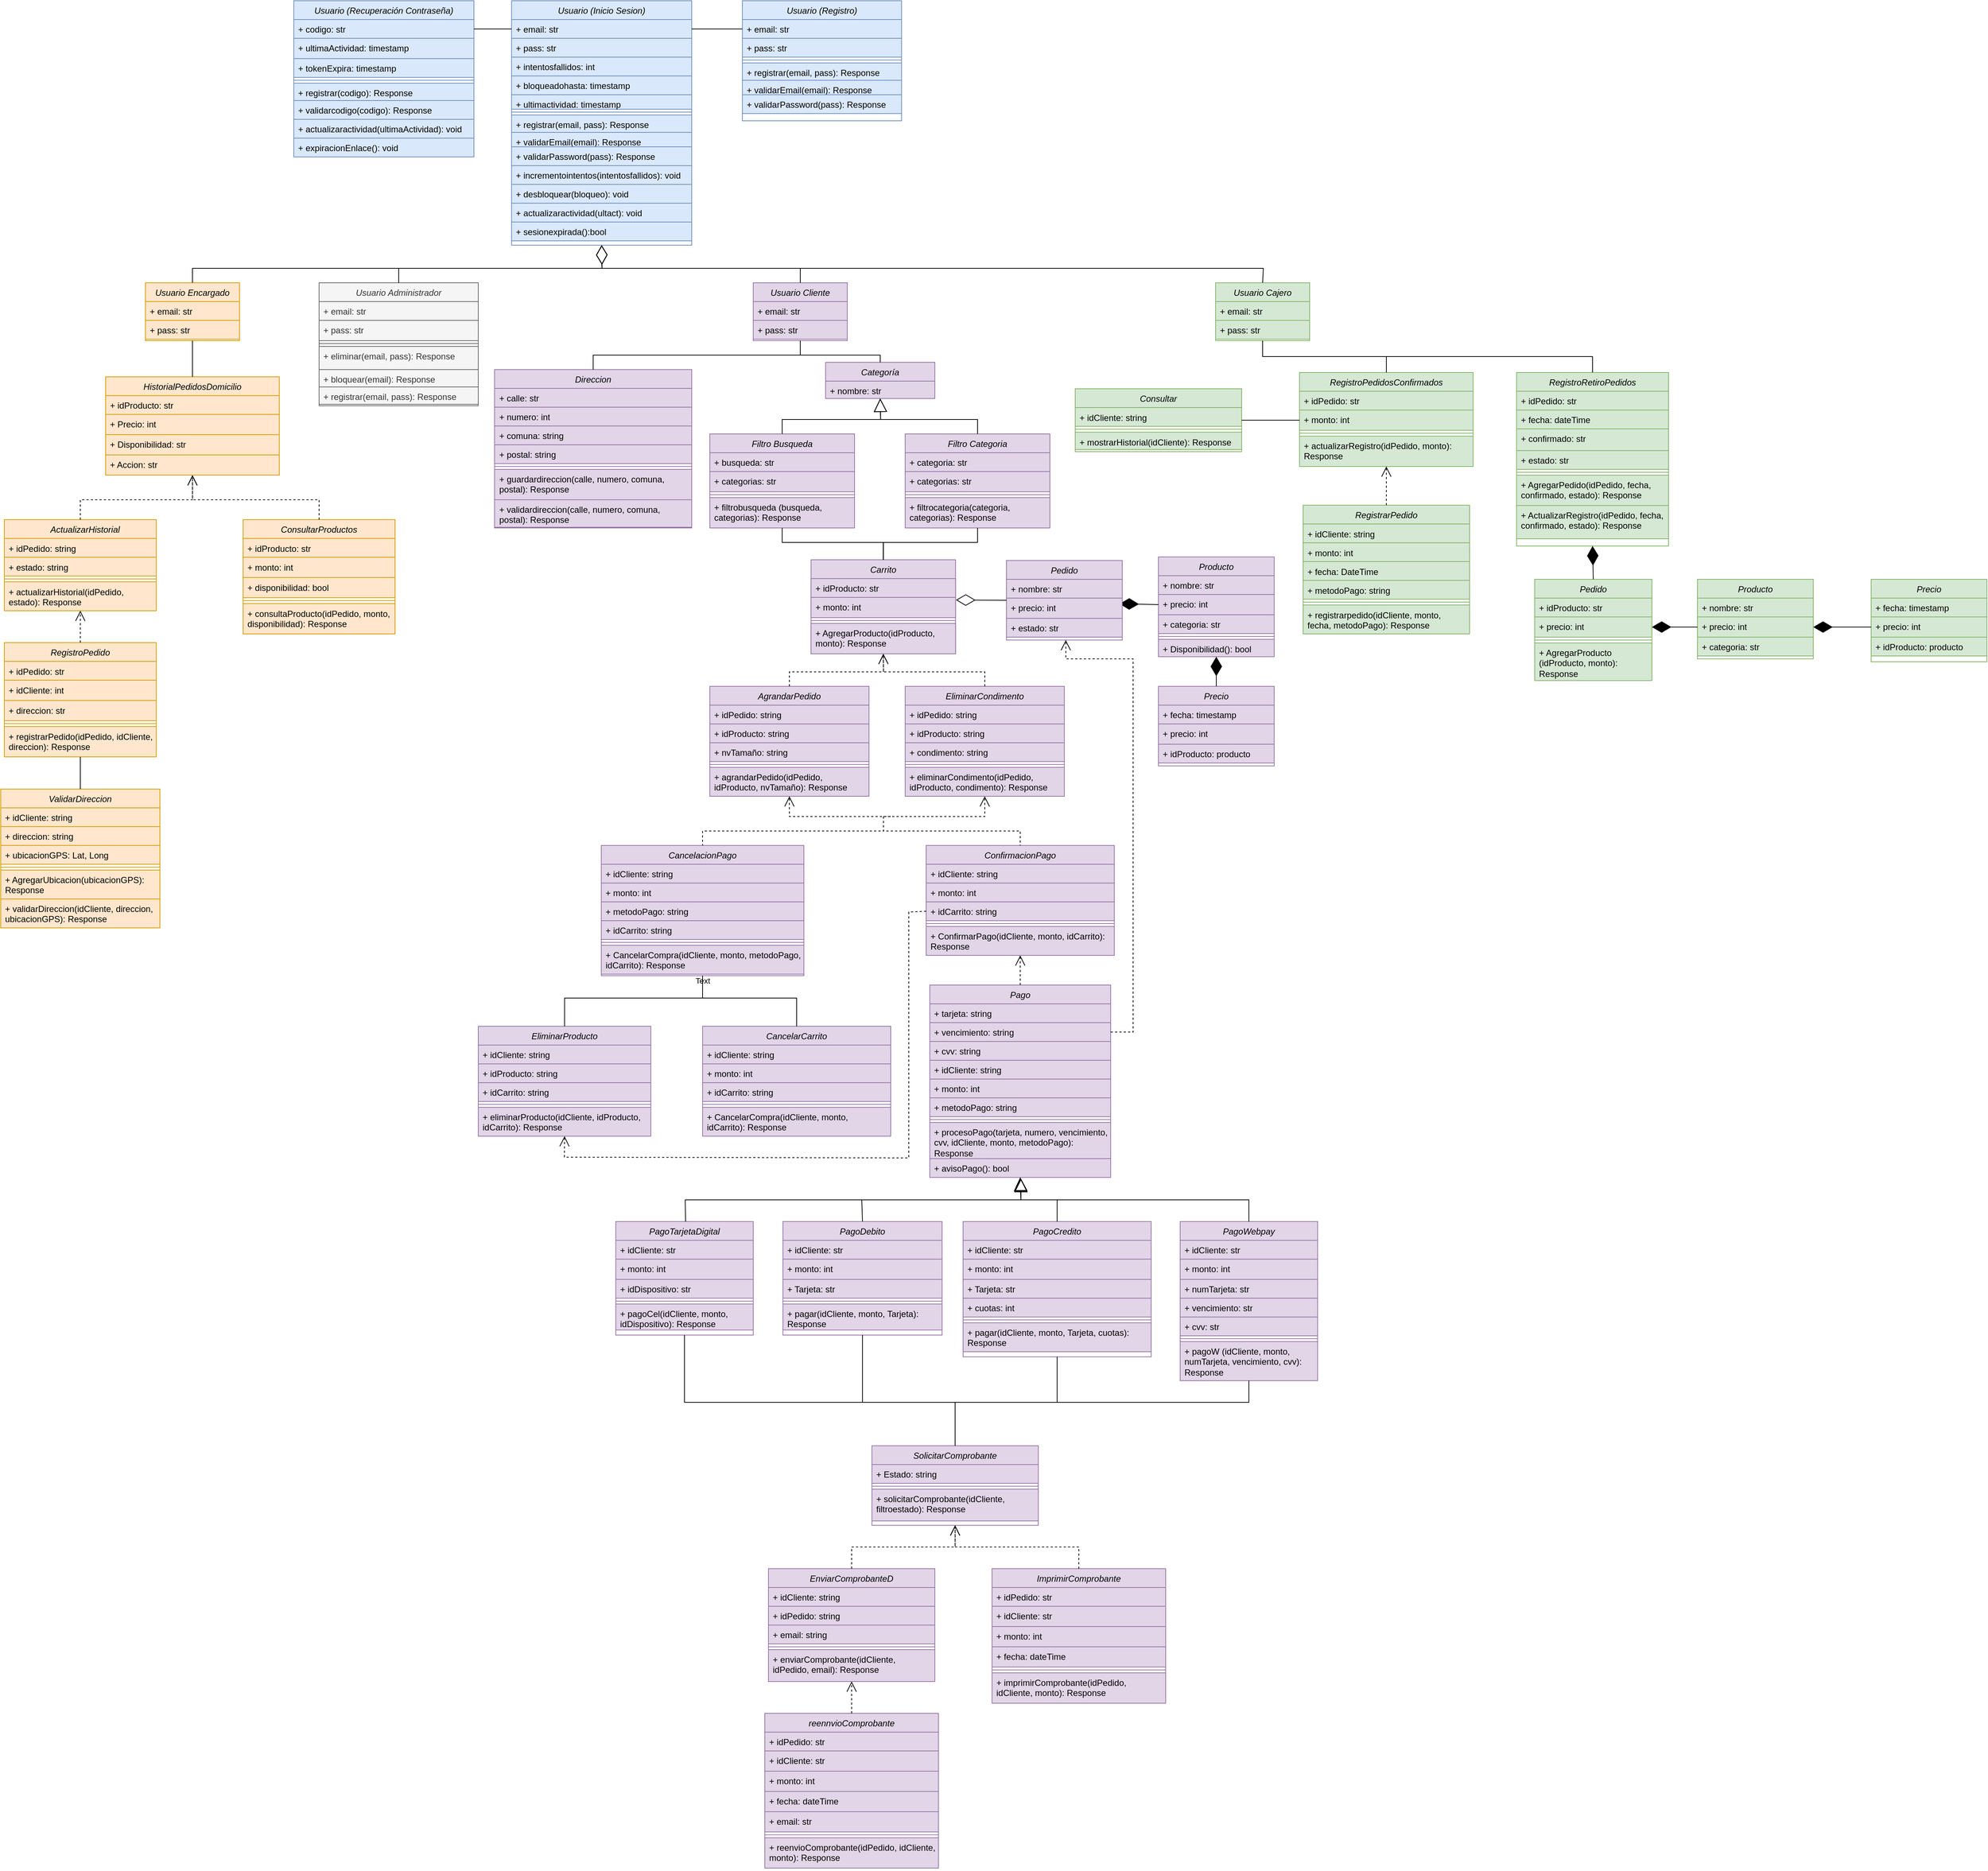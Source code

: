 <mxfile version="28.2.8">
  <diagram id="C5RBs43oDa-KdzZeNtuy" name="Page-1">
    <mxGraphModel dx="1034" dy="2156" grid="1" gridSize="10" guides="1" tooltips="1" connect="1" arrows="1" fold="1" page="1" pageScale="1" pageWidth="827" pageHeight="1169" math="0" shadow="0">
      <root>
        <mxCell id="WIyWlLk6GJQsqaUBKTNV-0" />
        <mxCell id="WIyWlLk6GJQsqaUBKTNV-1" parent="WIyWlLk6GJQsqaUBKTNV-0" />
        <mxCell id="D_atLNyOjQKJW8hiToG2-0" value="Usuario (Registro)" style="swimlane;fontStyle=2;align=center;verticalAlign=top;childLayout=stackLayout;horizontal=1;startSize=26;horizontalStack=0;resizeParent=1;resizeLast=0;collapsible=1;marginBottom=0;rounded=0;shadow=0;strokeWidth=1;fillColor=#dae8fc;strokeColor=#6c8ebf;" parent="WIyWlLk6GJQsqaUBKTNV-1" vertex="1">
          <mxGeometry x="1280" y="-630" width="220" height="166" as="geometry">
            <mxRectangle x="230" y="140" width="160" height="26" as="alternateBounds" />
          </mxGeometry>
        </mxCell>
        <mxCell id="D_atLNyOjQKJW8hiToG2-1" value="+ email: str" style="text;strokeColor=#6c8ebf;fillColor=#dae8fc;align=left;verticalAlign=top;spacingLeft=4;spacingRight=4;overflow=hidden;rotatable=0;points=[[0,0.5],[1,0.5]];portConstraint=eastwest;whiteSpace=wrap;html=1;" parent="D_atLNyOjQKJW8hiToG2-0" vertex="1">
          <mxGeometry y="26" width="220" height="26" as="geometry" />
        </mxCell>
        <mxCell id="D_atLNyOjQKJW8hiToG2-2" value="+ pass: str" style="text;strokeColor=#6c8ebf;fillColor=#dae8fc;align=left;verticalAlign=top;spacingLeft=4;spacingRight=4;overflow=hidden;rotatable=0;points=[[0,0.5],[1,0.5]];portConstraint=eastwest;whiteSpace=wrap;html=1;" parent="D_atLNyOjQKJW8hiToG2-0" vertex="1">
          <mxGeometry y="52" width="220" height="26" as="geometry" />
        </mxCell>
        <mxCell id="D_atLNyOjQKJW8hiToG2-3" value="" style="line;html=1;strokeWidth=1;align=left;verticalAlign=middle;spacingTop=-1;spacingLeft=3;spacingRight=3;rotatable=0;labelPosition=right;points=[];portConstraint=eastwest;fillColor=#dae8fc;strokeColor=#6c8ebf;" parent="D_atLNyOjQKJW8hiToG2-0" vertex="1">
          <mxGeometry y="78" width="220" height="8" as="geometry" />
        </mxCell>
        <mxCell id="D_atLNyOjQKJW8hiToG2-4" value="+ registrar(email, pass): Response" style="text;strokeColor=#6c8ebf;fillColor=#dae8fc;align=left;verticalAlign=top;spacingLeft=4;spacingRight=4;overflow=hidden;rotatable=0;points=[[0,0.5],[1,0.5]];portConstraint=eastwest;whiteSpace=wrap;html=1;" parent="D_atLNyOjQKJW8hiToG2-0" vertex="1">
          <mxGeometry y="86" width="220" height="24" as="geometry" />
        </mxCell>
        <mxCell id="D_atLNyOjQKJW8hiToG2-5" value="&lt;div&gt;+ validarEmail(email): Response&lt;/div&gt;&lt;div&gt;&lt;br&gt;&lt;/div&gt;" style="text;strokeColor=#6c8ebf;fillColor=#dae8fc;align=left;verticalAlign=top;spacingLeft=4;spacingRight=4;overflow=hidden;rotatable=0;points=[[0,0.5],[1,0.5]];portConstraint=eastwest;whiteSpace=wrap;html=1;" parent="D_atLNyOjQKJW8hiToG2-0" vertex="1">
          <mxGeometry y="110" width="220" height="20" as="geometry" />
        </mxCell>
        <mxCell id="D_atLNyOjQKJW8hiToG2-6" value="+ validarPassword(pass): Response" style="text;strokeColor=#6c8ebf;fillColor=#dae8fc;align=left;verticalAlign=top;spacingLeft=4;spacingRight=4;overflow=hidden;rotatable=0;points=[[0,0.5],[1,0.5]];portConstraint=eastwest;whiteSpace=wrap;html=1;" parent="D_atLNyOjQKJW8hiToG2-0" vertex="1">
          <mxGeometry y="130" width="220" height="26" as="geometry" />
        </mxCell>
        <mxCell id="D_atLNyOjQKJW8hiToG2-7" value="Usuario (Inicio Sesion)" style="swimlane;fontStyle=2;align=center;verticalAlign=top;childLayout=stackLayout;horizontal=1;startSize=26;horizontalStack=0;resizeParent=1;resizeLast=0;collapsible=1;marginBottom=0;rounded=0;shadow=0;strokeWidth=1;fillColor=#dae8fc;strokeColor=#6c8ebf;" parent="WIyWlLk6GJQsqaUBKTNV-1" vertex="1">
          <mxGeometry x="961" y="-630" width="249" height="338" as="geometry">
            <mxRectangle x="230" y="140" width="160" height="26" as="alternateBounds" />
          </mxGeometry>
        </mxCell>
        <mxCell id="D_atLNyOjQKJW8hiToG2-8" value="+ email: str" style="text;strokeColor=#6c8ebf;fillColor=#dae8fc;align=left;verticalAlign=top;spacingLeft=4;spacingRight=4;overflow=hidden;rotatable=0;points=[[0,0.5],[1,0.5]];portConstraint=eastwest;whiteSpace=wrap;html=1;" parent="D_atLNyOjQKJW8hiToG2-7" vertex="1">
          <mxGeometry y="26" width="249" height="26" as="geometry" />
        </mxCell>
        <mxCell id="D_atLNyOjQKJW8hiToG2-9" value="+ pass: str" style="text;strokeColor=#6c8ebf;fillColor=#dae8fc;align=left;verticalAlign=top;spacingLeft=4;spacingRight=4;overflow=hidden;rotatable=0;points=[[0,0.5],[1,0.5]];portConstraint=eastwest;whiteSpace=wrap;html=1;" parent="D_atLNyOjQKJW8hiToG2-7" vertex="1">
          <mxGeometry y="52" width="249" height="26" as="geometry" />
        </mxCell>
        <mxCell id="D_atLNyOjQKJW8hiToG2-10" value="+ intentosfallidos: int" style="text;strokeColor=#6c8ebf;fillColor=#dae8fc;align=left;verticalAlign=top;spacingLeft=4;spacingRight=4;overflow=hidden;rotatable=0;points=[[0,0.5],[1,0.5]];portConstraint=eastwest;whiteSpace=wrap;html=1;" parent="D_atLNyOjQKJW8hiToG2-7" vertex="1">
          <mxGeometry y="78" width="249" height="26" as="geometry" />
        </mxCell>
        <mxCell id="D_atLNyOjQKJW8hiToG2-11" value="+ bloqueadohasta: timestamp" style="text;strokeColor=#6c8ebf;fillColor=#dae8fc;align=left;verticalAlign=top;spacingLeft=4;spacingRight=4;overflow=hidden;rotatable=0;points=[[0,0.5],[1,0.5]];portConstraint=eastwest;whiteSpace=wrap;html=1;" parent="D_atLNyOjQKJW8hiToG2-7" vertex="1">
          <mxGeometry y="104" width="249" height="26" as="geometry" />
        </mxCell>
        <mxCell id="D_atLNyOjQKJW8hiToG2-12" value="+ ultimactividad: timestamp" style="text;strokeColor=#6c8ebf;fillColor=#dae8fc;align=left;verticalAlign=top;spacingLeft=4;spacingRight=4;overflow=hidden;rotatable=0;points=[[0,0.5],[1,0.5]];portConstraint=eastwest;whiteSpace=wrap;html=1;" parent="D_atLNyOjQKJW8hiToG2-7" vertex="1">
          <mxGeometry y="130" width="249" height="20" as="geometry" />
        </mxCell>
        <mxCell id="D_atLNyOjQKJW8hiToG2-13" value="" style="line;html=1;strokeWidth=1;align=left;verticalAlign=middle;spacingTop=-1;spacingLeft=3;spacingRight=3;rotatable=0;labelPosition=right;points=[];portConstraint=eastwest;fillColor=#dae8fc;strokeColor=#6c8ebf;" parent="D_atLNyOjQKJW8hiToG2-7" vertex="1">
          <mxGeometry y="150" width="249" height="8" as="geometry" />
        </mxCell>
        <mxCell id="D_atLNyOjQKJW8hiToG2-14" value="+ registrar(email, pass): Response" style="text;strokeColor=#6c8ebf;fillColor=#dae8fc;align=left;verticalAlign=top;spacingLeft=4;spacingRight=4;overflow=hidden;rotatable=0;points=[[0,0.5],[1,0.5]];portConstraint=eastwest;whiteSpace=wrap;html=1;" parent="D_atLNyOjQKJW8hiToG2-7" vertex="1">
          <mxGeometry y="158" width="249" height="24" as="geometry" />
        </mxCell>
        <mxCell id="D_atLNyOjQKJW8hiToG2-15" value="&lt;div&gt;+ validarEmail(email): Response&lt;/div&gt;&lt;div&gt;&lt;br&gt;&lt;/div&gt;" style="text;strokeColor=#6c8ebf;fillColor=#dae8fc;align=left;verticalAlign=top;spacingLeft=4;spacingRight=4;overflow=hidden;rotatable=0;points=[[0,0.5],[1,0.5]];portConstraint=eastwest;whiteSpace=wrap;html=1;" parent="D_atLNyOjQKJW8hiToG2-7" vertex="1">
          <mxGeometry y="182" width="249" height="20" as="geometry" />
        </mxCell>
        <mxCell id="D_atLNyOjQKJW8hiToG2-16" value="+ validarPassword(pass): Response" style="text;strokeColor=#6c8ebf;fillColor=#dae8fc;align=left;verticalAlign=top;spacingLeft=4;spacingRight=4;overflow=hidden;rotatable=0;points=[[0,0.5],[1,0.5]];portConstraint=eastwest;whiteSpace=wrap;html=1;" parent="D_atLNyOjQKJW8hiToG2-7" vertex="1">
          <mxGeometry y="202" width="249" height="26" as="geometry" />
        </mxCell>
        <mxCell id="D_atLNyOjQKJW8hiToG2-17" value="+ incrementointentos(intentosfallidos): void" style="text;strokeColor=#6c8ebf;fillColor=#dae8fc;align=left;verticalAlign=top;spacingLeft=4;spacingRight=4;overflow=hidden;rotatable=0;points=[[0,0.5],[1,0.5]];portConstraint=eastwest;whiteSpace=wrap;html=1;" parent="D_atLNyOjQKJW8hiToG2-7" vertex="1">
          <mxGeometry y="228" width="249" height="26" as="geometry" />
        </mxCell>
        <mxCell id="D_atLNyOjQKJW8hiToG2-18" value="+ desbloquear(bloqueo): void" style="text;strokeColor=#6c8ebf;fillColor=#dae8fc;align=left;verticalAlign=top;spacingLeft=4;spacingRight=4;overflow=hidden;rotatable=0;points=[[0,0.5],[1,0.5]];portConstraint=eastwest;whiteSpace=wrap;html=1;" parent="D_atLNyOjQKJW8hiToG2-7" vertex="1">
          <mxGeometry y="254" width="249" height="26" as="geometry" />
        </mxCell>
        <mxCell id="D_atLNyOjQKJW8hiToG2-19" value="+ actualizaractividad(ultact): void" style="text;strokeColor=#6c8ebf;fillColor=#dae8fc;align=left;verticalAlign=top;spacingLeft=4;spacingRight=4;overflow=hidden;rotatable=0;points=[[0,0.5],[1,0.5]];portConstraint=eastwest;whiteSpace=wrap;html=1;" parent="D_atLNyOjQKJW8hiToG2-7" vertex="1">
          <mxGeometry y="280" width="249" height="26" as="geometry" />
        </mxCell>
        <mxCell id="D_atLNyOjQKJW8hiToG2-20" value="+ sesionexpirada():bool" style="text;strokeColor=#6c8ebf;fillColor=#dae8fc;align=left;verticalAlign=top;spacingLeft=4;spacingRight=4;overflow=hidden;rotatable=0;points=[[0,0.5],[1,0.5]];portConstraint=eastwest;whiteSpace=wrap;html=1;" parent="D_atLNyOjQKJW8hiToG2-7" vertex="1">
          <mxGeometry y="306" width="249" height="26" as="geometry" />
        </mxCell>
        <mxCell id="D_atLNyOjQKJW8hiToG2-21" value="Usuario (Recuperación Contraseña)" style="swimlane;fontStyle=2;align=center;verticalAlign=top;childLayout=stackLayout;horizontal=1;startSize=26;horizontalStack=0;resizeParent=1;resizeLast=0;collapsible=1;marginBottom=0;rounded=0;shadow=0;strokeWidth=1;fillColor=#dae8fc;strokeColor=#6c8ebf;" parent="WIyWlLk6GJQsqaUBKTNV-1" vertex="1">
          <mxGeometry x="660" y="-630" width="249" height="216" as="geometry">
            <mxRectangle x="230" y="140" width="160" height="26" as="alternateBounds" />
          </mxGeometry>
        </mxCell>
        <mxCell id="D_atLNyOjQKJW8hiToG2-22" value="+ codigo: str" style="text;strokeColor=#6c8ebf;fillColor=#dae8fc;align=left;verticalAlign=top;spacingLeft=4;spacingRight=4;overflow=hidden;rotatable=0;points=[[0,0.5],[1,0.5]];portConstraint=eastwest;whiteSpace=wrap;html=1;" parent="D_atLNyOjQKJW8hiToG2-21" vertex="1">
          <mxGeometry y="26" width="249" height="26" as="geometry" />
        </mxCell>
        <mxCell id="D_atLNyOjQKJW8hiToG2-23" value="+ ultimaActividad: timestamp" style="text;strokeColor=#6c8ebf;fillColor=#dae8fc;align=left;verticalAlign=top;spacingLeft=4;spacingRight=4;overflow=hidden;rotatable=0;points=[[0,0.5],[1,0.5]];portConstraint=eastwest;whiteSpace=wrap;html=1;" parent="D_atLNyOjQKJW8hiToG2-21" vertex="1">
          <mxGeometry y="52" width="249" height="28" as="geometry" />
        </mxCell>
        <mxCell id="D_atLNyOjQKJW8hiToG2-24" value="+ tokenExpira: timestamp" style="text;strokeColor=#6c8ebf;fillColor=#dae8fc;align=left;verticalAlign=top;spacingLeft=4;spacingRight=4;overflow=hidden;rotatable=0;points=[[0,0.5],[1,0.5]];portConstraint=eastwest;whiteSpace=wrap;html=1;" parent="D_atLNyOjQKJW8hiToG2-21" vertex="1">
          <mxGeometry y="80" width="249" height="26" as="geometry" />
        </mxCell>
        <mxCell id="D_atLNyOjQKJW8hiToG2-25" value="" style="line;html=1;strokeWidth=1;align=left;verticalAlign=middle;spacingTop=-1;spacingLeft=3;spacingRight=3;rotatable=0;labelPosition=right;points=[];portConstraint=eastwest;fillColor=#dae8fc;strokeColor=#6c8ebf;" parent="D_atLNyOjQKJW8hiToG2-21" vertex="1">
          <mxGeometry y="106" width="249" height="8" as="geometry" />
        </mxCell>
        <mxCell id="D_atLNyOjQKJW8hiToG2-26" value="+ registrar(codigo): Response" style="text;strokeColor=#6c8ebf;fillColor=#dae8fc;align=left;verticalAlign=top;spacingLeft=4;spacingRight=4;overflow=hidden;rotatable=0;points=[[0,0.5],[1,0.5]];portConstraint=eastwest;whiteSpace=wrap;html=1;" parent="D_atLNyOjQKJW8hiToG2-21" vertex="1">
          <mxGeometry y="114" width="249" height="24" as="geometry" />
        </mxCell>
        <mxCell id="D_atLNyOjQKJW8hiToG2-27" value="+ validarcodigo(codigo): Response" style="text;strokeColor=#6c8ebf;fillColor=#dae8fc;align=left;verticalAlign=top;spacingLeft=4;spacingRight=4;overflow=hidden;rotatable=0;points=[[0,0.5],[1,0.5]];portConstraint=eastwest;whiteSpace=wrap;html=1;" parent="D_atLNyOjQKJW8hiToG2-21" vertex="1">
          <mxGeometry y="138" width="249" height="26" as="geometry" />
        </mxCell>
        <mxCell id="D_atLNyOjQKJW8hiToG2-28" value="+ actualizaractividad(ultimaActividad): void" style="text;strokeColor=#6c8ebf;fillColor=#dae8fc;align=left;verticalAlign=top;spacingLeft=4;spacingRight=4;overflow=hidden;rotatable=0;points=[[0,0.5],[1,0.5]];portConstraint=eastwest;whiteSpace=wrap;html=1;" parent="D_atLNyOjQKJW8hiToG2-21" vertex="1">
          <mxGeometry y="164" width="249" height="26" as="geometry" />
        </mxCell>
        <mxCell id="D_atLNyOjQKJW8hiToG2-29" value="+ expiracionEnlace(): void" style="text;strokeColor=#6c8ebf;fillColor=#dae8fc;align=left;verticalAlign=top;spacingLeft=4;spacingRight=4;overflow=hidden;rotatable=0;points=[[0,0.5],[1,0.5]];portConstraint=eastwest;whiteSpace=wrap;html=1;" parent="D_atLNyOjQKJW8hiToG2-21" vertex="1">
          <mxGeometry y="190" width="249" height="26" as="geometry" />
        </mxCell>
        <mxCell id="D_atLNyOjQKJW8hiToG2-30" value="Usuario Cliente" style="swimlane;fontStyle=2;align=center;verticalAlign=top;childLayout=stackLayout;horizontal=1;startSize=26;horizontalStack=0;resizeParent=1;resizeLast=0;collapsible=1;marginBottom=0;rounded=0;shadow=0;strokeWidth=1;fillColor=#e1d5e7;strokeColor=#9673a6;" parent="WIyWlLk6GJQsqaUBKTNV-1" vertex="1">
          <mxGeometry x="1295" y="-240" width="130" height="80" as="geometry">
            <mxRectangle x="230" y="140" width="160" height="26" as="alternateBounds" />
          </mxGeometry>
        </mxCell>
        <mxCell id="D_atLNyOjQKJW8hiToG2-31" value="+ email: str" style="text;strokeColor=#9673a6;fillColor=#e1d5e7;align=left;verticalAlign=top;spacingLeft=4;spacingRight=4;overflow=hidden;rotatable=0;points=[[0,0.5],[1,0.5]];portConstraint=eastwest;whiteSpace=wrap;html=1;" parent="D_atLNyOjQKJW8hiToG2-30" vertex="1">
          <mxGeometry y="26" width="130" height="26" as="geometry" />
        </mxCell>
        <mxCell id="D_atLNyOjQKJW8hiToG2-32" value="+ pass: str" style="text;strokeColor=#9673a6;fillColor=#e1d5e7;align=left;verticalAlign=top;spacingLeft=4;spacingRight=4;overflow=hidden;rotatable=0;points=[[0,0.5],[1,0.5]];portConstraint=eastwest;whiteSpace=wrap;html=1;" parent="D_atLNyOjQKJW8hiToG2-30" vertex="1">
          <mxGeometry y="52" width="130" height="26" as="geometry" />
        </mxCell>
        <mxCell id="D_atLNyOjQKJW8hiToG2-33" value="Usuario Administrador" style="swimlane;fontStyle=2;align=center;verticalAlign=top;childLayout=stackLayout;horizontal=1;startSize=26;horizontalStack=0;resizeParent=1;resizeLast=0;collapsible=1;marginBottom=0;rounded=0;shadow=0;strokeWidth=1;fillColor=#f5f5f5;strokeColor=#666666;fontColor=#333333;" parent="WIyWlLk6GJQsqaUBKTNV-1" vertex="1">
          <mxGeometry x="695" y="-240" width="220" height="170" as="geometry">
            <mxRectangle x="230" y="140" width="160" height="26" as="alternateBounds" />
          </mxGeometry>
        </mxCell>
        <mxCell id="D_atLNyOjQKJW8hiToG2-34" value="+ email: str" style="text;strokeColor=#666666;fillColor=#f5f5f5;align=left;verticalAlign=top;spacingLeft=4;spacingRight=4;overflow=hidden;rotatable=0;points=[[0,0.5],[1,0.5]];portConstraint=eastwest;whiteSpace=wrap;html=1;fontColor=#333333;" parent="D_atLNyOjQKJW8hiToG2-33" vertex="1">
          <mxGeometry y="26" width="220" height="26" as="geometry" />
        </mxCell>
        <mxCell id="D_atLNyOjQKJW8hiToG2-35" value="+ pass: str" style="text;strokeColor=#666666;fillColor=#f5f5f5;align=left;verticalAlign=top;spacingLeft=4;spacingRight=4;overflow=hidden;rotatable=0;points=[[0,0.5],[1,0.5]];portConstraint=eastwest;whiteSpace=wrap;html=1;fontColor=#333333;" parent="D_atLNyOjQKJW8hiToG2-33" vertex="1">
          <mxGeometry y="52" width="220" height="28" as="geometry" />
        </mxCell>
        <mxCell id="CIufKCW6qUsmyP6EedrH-0" value="" style="line;html=1;strokeWidth=1;align=left;verticalAlign=middle;spacingTop=-1;spacingLeft=3;spacingRight=3;rotatable=0;labelPosition=right;points=[];portConstraint=eastwest;fillColor=#f5f5f5;fontColor=#333333;strokeColor=#666666;" parent="D_atLNyOjQKJW8hiToG2-33" vertex="1">
          <mxGeometry y="80" width="220" height="8" as="geometry" />
        </mxCell>
        <mxCell id="D_atLNyOjQKJW8hiToG2-37" value="+ eliminar(email, pass): Response" style="text;strokeColor=#666666;fillColor=#f5f5f5;align=left;verticalAlign=top;spacingLeft=4;spacingRight=4;overflow=hidden;rotatable=0;points=[[0,0.5],[1,0.5]];portConstraint=eastwest;whiteSpace=wrap;html=1;fontColor=#333333;" parent="D_atLNyOjQKJW8hiToG2-33" vertex="1">
          <mxGeometry y="88" width="220" height="32" as="geometry" />
        </mxCell>
        <mxCell id="D_atLNyOjQKJW8hiToG2-39" value="+ bloquear(email): Response" style="text;strokeColor=#666666;fillColor=#f5f5f5;align=left;verticalAlign=top;spacingLeft=4;spacingRight=4;overflow=hidden;rotatable=0;points=[[0,0.5],[1,0.5]];portConstraint=eastwest;whiteSpace=wrap;html=1;fontColor=#333333;" parent="D_atLNyOjQKJW8hiToG2-33" vertex="1">
          <mxGeometry y="120" width="220" height="24" as="geometry" />
        </mxCell>
        <mxCell id="D_atLNyOjQKJW8hiToG2-38" value="+ registrar(email, pass): Response" style="text;strokeColor=#666666;fillColor=#f5f5f5;align=left;verticalAlign=top;spacingLeft=4;spacingRight=4;overflow=hidden;rotatable=0;points=[[0,0.5],[1,0.5]];portConstraint=eastwest;whiteSpace=wrap;html=1;fontColor=#333333;" parent="D_atLNyOjQKJW8hiToG2-33" vertex="1">
          <mxGeometry y="144" width="220" height="24" as="geometry" />
        </mxCell>
        <mxCell id="D_atLNyOjQKJW8hiToG2-40" value="Filtro Categoria" style="swimlane;fontStyle=2;align=center;verticalAlign=top;childLayout=stackLayout;horizontal=1;startSize=26;horizontalStack=0;resizeParent=1;resizeLast=0;collapsible=1;marginBottom=0;rounded=0;shadow=0;strokeWidth=1;fillColor=#e1d5e7;strokeColor=#9673a6;" parent="WIyWlLk6GJQsqaUBKTNV-1" vertex="1">
          <mxGeometry x="1505" y="-31" width="200" height="130" as="geometry">
            <mxRectangle x="230" y="140" width="160" height="26" as="alternateBounds" />
          </mxGeometry>
        </mxCell>
        <mxCell id="D_atLNyOjQKJW8hiToG2-41" value="+ categoria: str" style="text;strokeColor=#9673a6;fillColor=#e1d5e7;align=left;verticalAlign=top;spacingLeft=4;spacingRight=4;overflow=hidden;rotatable=0;points=[[0,0.5],[1,0.5]];portConstraint=eastwest;whiteSpace=wrap;html=1;" parent="D_atLNyOjQKJW8hiToG2-40" vertex="1">
          <mxGeometry y="26" width="200" height="26" as="geometry" />
        </mxCell>
        <mxCell id="D_atLNyOjQKJW8hiToG2-42" value="+ categorias: str" style="text;strokeColor=#9673a6;fillColor=#e1d5e7;align=left;verticalAlign=top;spacingLeft=4;spacingRight=4;overflow=hidden;rotatable=0;points=[[0,0.5],[1,0.5]];portConstraint=eastwest;whiteSpace=wrap;html=1;" parent="D_atLNyOjQKJW8hiToG2-40" vertex="1">
          <mxGeometry y="52" width="200" height="28" as="geometry" />
        </mxCell>
        <mxCell id="D_atLNyOjQKJW8hiToG2-43" value="" style="line;html=1;strokeWidth=1;align=left;verticalAlign=middle;spacingTop=-1;spacingLeft=3;spacingRight=3;rotatable=0;labelPosition=right;points=[];portConstraint=eastwest;fillColor=#e1d5e7;strokeColor=#9673a6;" parent="D_atLNyOjQKJW8hiToG2-40" vertex="1">
          <mxGeometry y="80" width="200" height="8" as="geometry" />
        </mxCell>
        <mxCell id="D_atLNyOjQKJW8hiToG2-44" value="+ filtrocategoria(categoria, categorias): Response" style="text;strokeColor=#9673a6;fillColor=#e1d5e7;align=left;verticalAlign=top;spacingLeft=4;spacingRight=4;overflow=hidden;rotatable=0;points=[[0,0.5],[1,0.5]];portConstraint=eastwest;whiteSpace=wrap;html=1;" parent="D_atLNyOjQKJW8hiToG2-40" vertex="1">
          <mxGeometry y="88" width="200" height="42" as="geometry" />
        </mxCell>
        <mxCell id="D_atLNyOjQKJW8hiToG2-45" value="Filtro Busqueda" style="swimlane;fontStyle=2;align=center;verticalAlign=top;childLayout=stackLayout;horizontal=1;startSize=26;horizontalStack=0;resizeParent=1;resizeLast=0;collapsible=1;marginBottom=0;rounded=0;shadow=0;strokeWidth=1;fillColor=#e1d5e7;strokeColor=#9673a6;" parent="WIyWlLk6GJQsqaUBKTNV-1" vertex="1">
          <mxGeometry x="1235" y="-31" width="200" height="130" as="geometry">
            <mxRectangle x="230" y="140" width="160" height="26" as="alternateBounds" />
          </mxGeometry>
        </mxCell>
        <mxCell id="D_atLNyOjQKJW8hiToG2-46" value="+ busqueda: str" style="text;strokeColor=#9673a6;fillColor=#e1d5e7;align=left;verticalAlign=top;spacingLeft=4;spacingRight=4;overflow=hidden;rotatable=0;points=[[0,0.5],[1,0.5]];portConstraint=eastwest;whiteSpace=wrap;html=1;" parent="D_atLNyOjQKJW8hiToG2-45" vertex="1">
          <mxGeometry y="26" width="200" height="26" as="geometry" />
        </mxCell>
        <mxCell id="D_atLNyOjQKJW8hiToG2-47" value="+ categorias: str" style="text;strokeColor=#9673a6;fillColor=#e1d5e7;align=left;verticalAlign=top;spacingLeft=4;spacingRight=4;overflow=hidden;rotatable=0;points=[[0,0.5],[1,0.5]];portConstraint=eastwest;whiteSpace=wrap;html=1;" parent="D_atLNyOjQKJW8hiToG2-45" vertex="1">
          <mxGeometry y="52" width="200" height="28" as="geometry" />
        </mxCell>
        <mxCell id="D_atLNyOjQKJW8hiToG2-48" value="" style="line;html=1;strokeWidth=1;align=left;verticalAlign=middle;spacingTop=-1;spacingLeft=3;spacingRight=3;rotatable=0;labelPosition=right;points=[];portConstraint=eastwest;fillColor=#e1d5e7;strokeColor=#9673a6;" parent="D_atLNyOjQKJW8hiToG2-45" vertex="1">
          <mxGeometry y="80" width="200" height="8" as="geometry" />
        </mxCell>
        <mxCell id="D_atLNyOjQKJW8hiToG2-49" value="+ filtrobusqueda (busqueda, categorias): Response" style="text;strokeColor=#9673a6;fillColor=#e1d5e7;align=left;verticalAlign=top;spacingLeft=4;spacingRight=4;overflow=hidden;rotatable=0;points=[[0,0.5],[1,0.5]];portConstraint=eastwest;whiteSpace=wrap;html=1;" parent="D_atLNyOjQKJW8hiToG2-45" vertex="1">
          <mxGeometry y="88" width="200" height="42" as="geometry" />
        </mxCell>
        <mxCell id="D_atLNyOjQKJW8hiToG2-50" value="Categoría" style="swimlane;fontStyle=2;align=center;verticalAlign=top;childLayout=stackLayout;horizontal=1;startSize=26;horizontalStack=0;resizeParent=1;resizeLast=0;collapsible=1;marginBottom=0;rounded=0;shadow=0;strokeWidth=1;fillColor=#e1d5e7;strokeColor=#9673a6;" parent="WIyWlLk6GJQsqaUBKTNV-1" vertex="1">
          <mxGeometry x="1395" y="-130" width="151" height="50" as="geometry">
            <mxRectangle x="230" y="140" width="160" height="26" as="alternateBounds" />
          </mxGeometry>
        </mxCell>
        <mxCell id="D_atLNyOjQKJW8hiToG2-51" value="+ nombre: str" style="text;strokeColor=#9673a6;fillColor=#e1d5e7;align=left;verticalAlign=top;spacingLeft=4;spacingRight=4;overflow=hidden;rotatable=0;points=[[0,0.5],[1,0.5]];portConstraint=eastwest;whiteSpace=wrap;html=1;" parent="D_atLNyOjQKJW8hiToG2-50" vertex="1">
          <mxGeometry y="26" width="151" height="24" as="geometry" />
        </mxCell>
        <mxCell id="D_atLNyOjQKJW8hiToG2-52" value="PagoWebpay" style="swimlane;fontStyle=2;align=center;verticalAlign=top;childLayout=stackLayout;horizontal=1;startSize=26;horizontalStack=0;resizeParent=1;resizeLast=0;collapsible=1;marginBottom=0;rounded=0;shadow=0;strokeWidth=1;fillColor=#e1d5e7;strokeColor=#9673a6;" parent="WIyWlLk6GJQsqaUBKTNV-1" vertex="1">
          <mxGeometry x="1885" y="1058" width="190" height="220" as="geometry">
            <mxRectangle x="230" y="140" width="160" height="26" as="alternateBounds" />
          </mxGeometry>
        </mxCell>
        <mxCell id="D_atLNyOjQKJW8hiToG2-53" value="+ idCliente: str" style="text;strokeColor=#9673a6;fillColor=#e1d5e7;align=left;verticalAlign=top;spacingLeft=4;spacingRight=4;overflow=hidden;rotatable=0;points=[[0,0.5],[1,0.5]];portConstraint=eastwest;whiteSpace=wrap;html=1;" parent="D_atLNyOjQKJW8hiToG2-52" vertex="1">
          <mxGeometry y="26" width="190" height="26" as="geometry" />
        </mxCell>
        <mxCell id="D_atLNyOjQKJW8hiToG2-54" value="+ monto: int" style="text;strokeColor=#9673a6;fillColor=#e1d5e7;align=left;verticalAlign=top;spacingLeft=4;spacingRight=4;overflow=hidden;rotatable=0;points=[[0,0.5],[1,0.5]];portConstraint=eastwest;whiteSpace=wrap;html=1;" parent="D_atLNyOjQKJW8hiToG2-52" vertex="1">
          <mxGeometry y="52" width="190" height="28" as="geometry" />
        </mxCell>
        <mxCell id="D_atLNyOjQKJW8hiToG2-55" value="+ numTarjeta: str" style="text;strokeColor=#9673a6;fillColor=#e1d5e7;align=left;verticalAlign=top;spacingLeft=4;spacingRight=4;overflow=hidden;rotatable=0;points=[[0,0.5],[1,0.5]];portConstraint=eastwest;whiteSpace=wrap;html=1;" parent="D_atLNyOjQKJW8hiToG2-52" vertex="1">
          <mxGeometry y="80" width="190" height="26" as="geometry" />
        </mxCell>
        <mxCell id="D_atLNyOjQKJW8hiToG2-56" value="+ vencimiento: str" style="text;strokeColor=#9673a6;fillColor=#e1d5e7;align=left;verticalAlign=top;spacingLeft=4;spacingRight=4;overflow=hidden;rotatable=0;points=[[0,0.5],[1,0.5]];portConstraint=eastwest;whiteSpace=wrap;html=1;" parent="D_atLNyOjQKJW8hiToG2-52" vertex="1">
          <mxGeometry y="106" width="190" height="26" as="geometry" />
        </mxCell>
        <mxCell id="D_atLNyOjQKJW8hiToG2-57" value="+ cvv: str" style="text;strokeColor=#9673a6;fillColor=#e1d5e7;align=left;verticalAlign=top;spacingLeft=4;spacingRight=4;overflow=hidden;rotatable=0;points=[[0,0.5],[1,0.5]];portConstraint=eastwest;whiteSpace=wrap;html=1;" parent="D_atLNyOjQKJW8hiToG2-52" vertex="1">
          <mxGeometry y="132" width="190" height="26" as="geometry" />
        </mxCell>
        <mxCell id="D_atLNyOjQKJW8hiToG2-58" value="" style="line;html=1;strokeWidth=1;align=left;verticalAlign=middle;spacingTop=-1;spacingLeft=3;spacingRight=3;rotatable=0;labelPosition=right;points=[];portConstraint=eastwest;fillColor=#e1d5e7;strokeColor=#9673a6;" parent="D_atLNyOjQKJW8hiToG2-52" vertex="1">
          <mxGeometry y="158" width="190" height="8" as="geometry" />
        </mxCell>
        <mxCell id="D_atLNyOjQKJW8hiToG2-59" value="+ pagoW (idCliente, monto, numTarjeta, vencimiento, cvv): Response" style="text;strokeColor=#9673a6;fillColor=#e1d5e7;align=left;verticalAlign=top;spacingLeft=4;spacingRight=4;overflow=hidden;rotatable=0;points=[[0,0.5],[1,0.5]];portConstraint=eastwest;whiteSpace=wrap;html=1;" parent="D_atLNyOjQKJW8hiToG2-52" vertex="1">
          <mxGeometry y="166" width="190" height="54" as="geometry" />
        </mxCell>
        <mxCell id="D_atLNyOjQKJW8hiToG2-60" value="PagoTarjetaDigital" style="swimlane;fontStyle=2;align=center;verticalAlign=top;childLayout=stackLayout;horizontal=1;startSize=26;horizontalStack=0;resizeParent=1;resizeLast=0;collapsible=1;marginBottom=0;rounded=0;shadow=0;strokeWidth=1;fillColor=#e1d5e7;strokeColor=#9673a6;" parent="WIyWlLk6GJQsqaUBKTNV-1" vertex="1">
          <mxGeometry x="1105" y="1058" width="190" height="157" as="geometry">
            <mxRectangle x="230" y="140" width="160" height="26" as="alternateBounds" />
          </mxGeometry>
        </mxCell>
        <mxCell id="D_atLNyOjQKJW8hiToG2-61" value="+ idCliente: str" style="text;strokeColor=#9673a6;fillColor=#e1d5e7;align=left;verticalAlign=top;spacingLeft=4;spacingRight=4;overflow=hidden;rotatable=0;points=[[0,0.5],[1,0.5]];portConstraint=eastwest;whiteSpace=wrap;html=1;" parent="D_atLNyOjQKJW8hiToG2-60" vertex="1">
          <mxGeometry y="26" width="190" height="26" as="geometry" />
        </mxCell>
        <mxCell id="D_atLNyOjQKJW8hiToG2-62" value="+ monto: int" style="text;strokeColor=#9673a6;fillColor=#e1d5e7;align=left;verticalAlign=top;spacingLeft=4;spacingRight=4;overflow=hidden;rotatable=0;points=[[0,0.5],[1,0.5]];portConstraint=eastwest;whiteSpace=wrap;html=1;" parent="D_atLNyOjQKJW8hiToG2-60" vertex="1">
          <mxGeometry y="52" width="190" height="28" as="geometry" />
        </mxCell>
        <mxCell id="D_atLNyOjQKJW8hiToG2-63" value="+ idDispositivo: str" style="text;strokeColor=#9673a6;fillColor=#e1d5e7;align=left;verticalAlign=top;spacingLeft=4;spacingRight=4;overflow=hidden;rotatable=0;points=[[0,0.5],[1,0.5]];portConstraint=eastwest;whiteSpace=wrap;html=1;" parent="D_atLNyOjQKJW8hiToG2-60" vertex="1">
          <mxGeometry y="80" width="190" height="26" as="geometry" />
        </mxCell>
        <mxCell id="D_atLNyOjQKJW8hiToG2-64" value="" style="line;html=1;strokeWidth=1;align=left;verticalAlign=middle;spacingTop=-1;spacingLeft=3;spacingRight=3;rotatable=0;labelPosition=right;points=[];portConstraint=eastwest;fillColor=#e1d5e7;strokeColor=#9673a6;" parent="D_atLNyOjQKJW8hiToG2-60" vertex="1">
          <mxGeometry y="106" width="190" height="8" as="geometry" />
        </mxCell>
        <mxCell id="D_atLNyOjQKJW8hiToG2-65" value="+ pagoCel(idCliente, monto, idDispositivo): Response" style="text;strokeColor=#9673a6;fillColor=#e1d5e7;align=left;verticalAlign=top;spacingLeft=4;spacingRight=4;overflow=hidden;rotatable=0;points=[[0,0.5],[1,0.5]];portConstraint=eastwest;whiteSpace=wrap;html=1;" parent="D_atLNyOjQKJW8hiToG2-60" vertex="1">
          <mxGeometry y="114" width="190" height="36" as="geometry" />
        </mxCell>
        <mxCell id="D_atLNyOjQKJW8hiToG2-66" value="Carrito" style="swimlane;fontStyle=2;align=center;verticalAlign=top;childLayout=stackLayout;horizontal=1;startSize=26;horizontalStack=0;resizeParent=1;resizeLast=0;collapsible=1;marginBottom=0;rounded=0;shadow=0;strokeWidth=1;fillColor=#e1d5e7;strokeColor=#9673a6;" parent="WIyWlLk6GJQsqaUBKTNV-1" vertex="1">
          <mxGeometry x="1374.88" y="143" width="199.75" height="130" as="geometry">
            <mxRectangle x="230" y="140" width="160" height="26" as="alternateBounds" />
          </mxGeometry>
        </mxCell>
        <mxCell id="D_atLNyOjQKJW8hiToG2-67" value="+ idProducto: str" style="text;strokeColor=#9673a6;fillColor=#e1d5e7;align=left;verticalAlign=top;spacingLeft=4;spacingRight=4;overflow=hidden;rotatable=0;points=[[0,0.5],[1,0.5]];portConstraint=eastwest;whiteSpace=wrap;html=1;" parent="D_atLNyOjQKJW8hiToG2-66" vertex="1">
          <mxGeometry y="26" width="199.75" height="26" as="geometry" />
        </mxCell>
        <mxCell id="D_atLNyOjQKJW8hiToG2-68" value="+ monto: int" style="text;strokeColor=#9673a6;fillColor=#e1d5e7;align=left;verticalAlign=top;spacingLeft=4;spacingRight=4;overflow=hidden;rotatable=0;points=[[0,0.5],[1,0.5]];portConstraint=eastwest;whiteSpace=wrap;html=1;" parent="D_atLNyOjQKJW8hiToG2-66" vertex="1">
          <mxGeometry y="52" width="199.75" height="28" as="geometry" />
        </mxCell>
        <mxCell id="D_atLNyOjQKJW8hiToG2-69" value="" style="line;html=1;strokeWidth=1;align=left;verticalAlign=middle;spacingTop=-1;spacingLeft=3;spacingRight=3;rotatable=0;labelPosition=right;points=[];portConstraint=eastwest;fillColor=#e1d5e7;strokeColor=#9673a6;" parent="D_atLNyOjQKJW8hiToG2-66" vertex="1">
          <mxGeometry y="80" width="199.75" height="8" as="geometry" />
        </mxCell>
        <mxCell id="D_atLNyOjQKJW8hiToG2-70" value="+ AgregarProducto(idProducto, monto): Response" style="text;strokeColor=#9673a6;fillColor=#e1d5e7;align=left;verticalAlign=top;spacingLeft=4;spacingRight=4;overflow=hidden;rotatable=0;points=[[0,0.5],[1,0.5]];portConstraint=eastwest;whiteSpace=wrap;html=1;" parent="D_atLNyOjQKJW8hiToG2-66" vertex="1">
          <mxGeometry y="88" width="199.75" height="42" as="geometry" />
        </mxCell>
        <mxCell id="D_atLNyOjQKJW8hiToG2-71" style="edgeStyle=none;curved=1;rounded=0;orthogonalLoop=1;jettySize=auto;html=1;exitX=0.75;exitY=0;exitDx=0;exitDy=0;fontSize=12;startSize=8;endSize=8;movable=1;resizable=1;rotatable=1;deletable=1;editable=1;locked=0;connectable=1;fillColor=#e1d5e7;strokeColor=#9673a6;" parent="WIyWlLk6GJQsqaUBKTNV-1" edge="1">
          <mxGeometry relative="1" as="geometry">
            <mxPoint x="1591.25" y="787" as="sourcePoint" />
            <mxPoint x="1591.25" y="787" as="targetPoint" />
          </mxGeometry>
        </mxCell>
        <mxCell id="D_atLNyOjQKJW8hiToG2-72" value="Producto" style="swimlane;fontStyle=2;align=center;verticalAlign=top;childLayout=stackLayout;horizontal=1;startSize=26;horizontalStack=0;resizeParent=1;resizeLast=0;collapsible=1;marginBottom=0;rounded=0;shadow=0;strokeWidth=1;fillColor=#e1d5e7;strokeColor=#9673a6;" parent="WIyWlLk6GJQsqaUBKTNV-1" vertex="1">
          <mxGeometry x="1855" y="139" width="160" height="138" as="geometry">
            <mxRectangle x="230" y="140" width="160" height="26" as="alternateBounds" />
          </mxGeometry>
        </mxCell>
        <mxCell id="D_atLNyOjQKJW8hiToG2-73" value="+ nombre: str" style="text;strokeColor=#9673a6;fillColor=#e1d5e7;align=left;verticalAlign=top;spacingLeft=4;spacingRight=4;overflow=hidden;rotatable=0;points=[[0,0.5],[1,0.5]];portConstraint=eastwest;whiteSpace=wrap;html=1;" parent="D_atLNyOjQKJW8hiToG2-72" vertex="1">
          <mxGeometry y="26" width="160" height="26" as="geometry" />
        </mxCell>
        <mxCell id="D_atLNyOjQKJW8hiToG2-74" value="+ precio: int" style="text;strokeColor=#9673a6;fillColor=#e1d5e7;align=left;verticalAlign=top;spacingLeft=4;spacingRight=4;overflow=hidden;rotatable=0;points=[[0,0.5],[1,0.5]];portConstraint=eastwest;whiteSpace=wrap;html=1;" parent="D_atLNyOjQKJW8hiToG2-72" vertex="1">
          <mxGeometry y="52" width="160" height="28" as="geometry" />
        </mxCell>
        <mxCell id="D_atLNyOjQKJW8hiToG2-75" value="+ categoria: str" style="text;strokeColor=#9673a6;fillColor=#e1d5e7;align=left;verticalAlign=top;spacingLeft=4;spacingRight=4;overflow=hidden;rotatable=0;points=[[0,0.5],[1,0.5]];portConstraint=eastwest;whiteSpace=wrap;html=1;" parent="D_atLNyOjQKJW8hiToG2-72" vertex="1">
          <mxGeometry y="80" width="160" height="26" as="geometry" />
        </mxCell>
        <mxCell id="D_atLNyOjQKJW8hiToG2-76" value="" style="line;html=1;strokeWidth=1;align=left;verticalAlign=middle;spacingTop=-1;spacingLeft=3;spacingRight=3;rotatable=0;labelPosition=right;points=[];portConstraint=eastwest;fillColor=#e1d5e7;strokeColor=#9673a6;" parent="D_atLNyOjQKJW8hiToG2-72" vertex="1">
          <mxGeometry y="106" width="160" height="8" as="geometry" />
        </mxCell>
        <mxCell id="D_atLNyOjQKJW8hiToG2-77" value="+ Disponibilidad(): bool" style="text;strokeColor=#9673a6;fillColor=#e1d5e7;align=left;verticalAlign=top;spacingLeft=4;spacingRight=4;overflow=hidden;rotatable=0;points=[[0,0.5],[1,0.5]];portConstraint=eastwest;whiteSpace=wrap;html=1;" parent="D_atLNyOjQKJW8hiToG2-72" vertex="1">
          <mxGeometry y="114" width="160" height="24" as="geometry" />
        </mxCell>
        <mxCell id="D_atLNyOjQKJW8hiToG2-78" value="Precio" style="swimlane;fontStyle=2;align=center;verticalAlign=top;childLayout=stackLayout;horizontal=1;startSize=26;horizontalStack=0;resizeParent=1;resizeLast=0;collapsible=1;marginBottom=0;rounded=0;shadow=0;strokeWidth=1;fillColor=#e1d5e7;strokeColor=#9673a6;" parent="WIyWlLk6GJQsqaUBKTNV-1" vertex="1">
          <mxGeometry x="1855" y="318" width="160" height="110" as="geometry">
            <mxRectangle x="230" y="140" width="160" height="26" as="alternateBounds" />
          </mxGeometry>
        </mxCell>
        <mxCell id="D_atLNyOjQKJW8hiToG2-79" value="+ fecha: timestamp" style="text;strokeColor=#9673a6;fillColor=#e1d5e7;align=left;verticalAlign=top;spacingLeft=4;spacingRight=4;overflow=hidden;rotatable=0;points=[[0,0.5],[1,0.5]];portConstraint=eastwest;whiteSpace=wrap;html=1;" parent="D_atLNyOjQKJW8hiToG2-78" vertex="1">
          <mxGeometry y="26" width="160" height="26" as="geometry" />
        </mxCell>
        <mxCell id="D_atLNyOjQKJW8hiToG2-80" value="+ precio: int" style="text;strokeColor=#9673a6;fillColor=#e1d5e7;align=left;verticalAlign=top;spacingLeft=4;spacingRight=4;overflow=hidden;rotatable=0;points=[[0,0.5],[1,0.5]];portConstraint=eastwest;whiteSpace=wrap;html=1;" parent="D_atLNyOjQKJW8hiToG2-78" vertex="1">
          <mxGeometry y="52" width="160" height="28" as="geometry" />
        </mxCell>
        <mxCell id="D_atLNyOjQKJW8hiToG2-81" value="+ idProducto: producto" style="text;strokeColor=#9673a6;fillColor=#e1d5e7;align=left;verticalAlign=top;spacingLeft=4;spacingRight=4;overflow=hidden;rotatable=0;points=[[0,0.5],[1,0.5]];portConstraint=eastwest;whiteSpace=wrap;html=1;" parent="D_atLNyOjQKJW8hiToG2-78" vertex="1">
          <mxGeometry y="80" width="160" height="26" as="geometry" />
        </mxCell>
        <mxCell id="D_atLNyOjQKJW8hiToG2-82" value="" style="endArrow=diamondThin;endFill=1;endSize=24;html=1;rounded=0;exitX=0;exitY=0.5;exitDx=0;exitDy=0;entryX=0.976;entryY=0.279;entryDx=0;entryDy=0;entryPerimeter=0;fillColor=#e1d5e7;strokeColor=#000000;" parent="WIyWlLk6GJQsqaUBKTNV-1" source="D_atLNyOjQKJW8hiToG2-74" target="D_atLNyOjQKJW8hiToG2-310" edge="1">
          <mxGeometry width="160" relative="1" as="geometry">
            <mxPoint x="1088" y="818" as="sourcePoint" />
            <mxPoint x="1805" y="68" as="targetPoint" />
          </mxGeometry>
        </mxCell>
        <mxCell id="D_atLNyOjQKJW8hiToG2-83" value="" style="endArrow=diamondThin;endFill=1;endSize=24;html=1;rounded=0;entryX=0.5;entryY=1;entryDx=0;entryDy=0;exitX=0.5;exitY=0;exitDx=0;exitDy=0;" parent="WIyWlLk6GJQsqaUBKTNV-1" source="D_atLNyOjQKJW8hiToG2-78" target="D_atLNyOjQKJW8hiToG2-72" edge="1">
          <mxGeometry width="160" relative="1" as="geometry">
            <mxPoint x="2065" y="205" as="sourcePoint" />
            <mxPoint x="1318" y="798" as="targetPoint" />
          </mxGeometry>
        </mxCell>
        <mxCell id="D_atLNyOjQKJW8hiToG2-84" value="Direccion" style="swimlane;fontStyle=2;align=center;verticalAlign=top;childLayout=stackLayout;horizontal=1;startSize=26;horizontalStack=0;resizeParent=1;resizeLast=0;collapsible=1;marginBottom=0;rounded=0;shadow=0;strokeWidth=1;fillColor=#e1d5e7;strokeColor=#9673a6;" parent="WIyWlLk6GJQsqaUBKTNV-1" vertex="1">
          <mxGeometry x="937.5" y="-120" width="272.5" height="219" as="geometry">
            <mxRectangle x="230" y="140" width="160" height="26" as="alternateBounds" />
          </mxGeometry>
        </mxCell>
        <mxCell id="D_atLNyOjQKJW8hiToG2-85" value="+ calle: str" style="text;strokeColor=#9673a6;fillColor=#e1d5e7;align=left;verticalAlign=top;spacingLeft=4;spacingRight=4;overflow=hidden;rotatable=0;points=[[0,0.5],[1,0.5]];portConstraint=eastwest;whiteSpace=wrap;html=1;" parent="D_atLNyOjQKJW8hiToG2-84" vertex="1">
          <mxGeometry y="26" width="272.5" height="26" as="geometry" />
        </mxCell>
        <mxCell id="D_atLNyOjQKJW8hiToG2-86" value="+ numero: int" style="text;strokeColor=#9673a6;fillColor=#e1d5e7;align=left;verticalAlign=top;spacingLeft=4;spacingRight=4;overflow=hidden;rotatable=0;points=[[0,0.5],[1,0.5]];portConstraint=eastwest;whiteSpace=wrap;html=1;" parent="D_atLNyOjQKJW8hiToG2-84" vertex="1">
          <mxGeometry y="52" width="272.5" height="26" as="geometry" />
        </mxCell>
        <mxCell id="D_atLNyOjQKJW8hiToG2-87" value="+ comuna: string" style="text;strokeColor=#9673a6;fillColor=#e1d5e7;align=left;verticalAlign=top;spacingLeft=4;spacingRight=4;overflow=hidden;rotatable=0;points=[[0,0.5],[1,0.5]];portConstraint=eastwest;whiteSpace=wrap;html=1;" parent="D_atLNyOjQKJW8hiToG2-84" vertex="1">
          <mxGeometry y="78" width="272.5" height="26" as="geometry" />
        </mxCell>
        <mxCell id="D_atLNyOjQKJW8hiToG2-88" value="+ postal: string" style="text;strokeColor=#9673a6;fillColor=#e1d5e7;align=left;verticalAlign=top;spacingLeft=4;spacingRight=4;overflow=hidden;rotatable=0;points=[[0,0.5],[1,0.5]];portConstraint=eastwest;whiteSpace=wrap;html=1;" parent="D_atLNyOjQKJW8hiToG2-84" vertex="1">
          <mxGeometry y="104" width="272.5" height="26" as="geometry" />
        </mxCell>
        <mxCell id="D_atLNyOjQKJW8hiToG2-89" value="" style="line;html=1;strokeWidth=1;align=left;verticalAlign=middle;spacingTop=-1;spacingLeft=3;spacingRight=3;rotatable=0;labelPosition=right;points=[];portConstraint=eastwest;fillColor=#e1d5e7;strokeColor=#9673a6;" parent="D_atLNyOjQKJW8hiToG2-84" vertex="1">
          <mxGeometry y="130" width="272.5" height="8" as="geometry" />
        </mxCell>
        <mxCell id="D_atLNyOjQKJW8hiToG2-90" value="+ guardardireccion(calle, numero, comuna, postal): Response" style="text;strokeColor=#9673a6;fillColor=#e1d5e7;align=left;verticalAlign=top;spacingLeft=4;spacingRight=4;overflow=hidden;rotatable=0;points=[[0,0.5],[1,0.5]];portConstraint=eastwest;whiteSpace=wrap;html=1;" parent="D_atLNyOjQKJW8hiToG2-84" vertex="1">
          <mxGeometry y="138" width="272.5" height="42" as="geometry" />
        </mxCell>
        <mxCell id="D_atLNyOjQKJW8hiToG2-91" value="+ validardireccion(calle, numero, comuna, postal): Response" style="text;strokeColor=#9673a6;fillColor=#e1d5e7;align=left;verticalAlign=top;spacingLeft=4;spacingRight=4;overflow=hidden;rotatable=0;points=[[0,0.5],[1,0.5]];portConstraint=eastwest;whiteSpace=wrap;html=1;" parent="D_atLNyOjQKJW8hiToG2-84" vertex="1">
          <mxGeometry y="180" width="272.5" height="38" as="geometry" />
        </mxCell>
        <mxCell id="D_atLNyOjQKJW8hiToG2-116" value="Pago" style="swimlane;fontStyle=2;align=center;verticalAlign=top;childLayout=stackLayout;horizontal=1;startSize=26;horizontalStack=0;resizeParent=1;resizeLast=0;collapsible=1;marginBottom=0;rounded=0;shadow=0;strokeWidth=1;movable=1;resizable=1;rotatable=1;deletable=1;editable=1;locked=0;connectable=1;fillColor=#e1d5e7;strokeColor=#9673a6;" parent="WIyWlLk6GJQsqaUBKTNV-1" vertex="1">
          <mxGeometry x="1539" y="731" width="250" height="266" as="geometry">
            <mxRectangle x="230" y="140" width="160" height="26" as="alternateBounds" />
          </mxGeometry>
        </mxCell>
        <mxCell id="D_atLNyOjQKJW8hiToG2-117" value="+ tarjeta: string" style="text;strokeColor=#9673a6;fillColor=#e1d5e7;align=left;verticalAlign=top;spacingLeft=4;spacingRight=4;overflow=hidden;rotatable=1;points=[[0,0.5],[1,0.5]];portConstraint=eastwest;whiteSpace=wrap;html=1;movable=1;resizable=1;deletable=1;editable=1;locked=0;connectable=1;" parent="D_atLNyOjQKJW8hiToG2-116" vertex="1">
          <mxGeometry y="26" width="250" height="26" as="geometry" />
        </mxCell>
        <mxCell id="D_atLNyOjQKJW8hiToG2-118" value="+ vencimiento: string" style="text;strokeColor=#9673a6;fillColor=#e1d5e7;align=left;verticalAlign=top;spacingLeft=4;spacingRight=4;overflow=hidden;rotatable=1;points=[[0,0.5],[1,0.5]];portConstraint=eastwest;whiteSpace=wrap;html=1;movable=1;resizable=1;deletable=1;editable=1;locked=0;connectable=1;" parent="D_atLNyOjQKJW8hiToG2-116" vertex="1">
          <mxGeometry y="52" width="250" height="26" as="geometry" />
        </mxCell>
        <mxCell id="D_atLNyOjQKJW8hiToG2-119" value="+ cvv: string" style="text;strokeColor=#9673a6;fillColor=#e1d5e7;align=left;verticalAlign=top;spacingLeft=4;spacingRight=4;overflow=hidden;rotatable=1;points=[[0,0.5],[1,0.5]];portConstraint=eastwest;whiteSpace=wrap;html=1;movable=1;resizable=1;deletable=1;editable=1;locked=0;connectable=1;" parent="D_atLNyOjQKJW8hiToG2-116" vertex="1">
          <mxGeometry y="78" width="250" height="26" as="geometry" />
        </mxCell>
        <mxCell id="D_atLNyOjQKJW8hiToG2-120" value="+ idCliente: string" style="text;strokeColor=#9673a6;fillColor=#e1d5e7;align=left;verticalAlign=top;spacingLeft=4;spacingRight=4;overflow=hidden;rotatable=1;points=[[0,0.5],[1,0.5]];portConstraint=eastwest;whiteSpace=wrap;html=1;movable=1;resizable=1;deletable=1;editable=1;locked=0;connectable=1;" parent="D_atLNyOjQKJW8hiToG2-116" vertex="1">
          <mxGeometry y="104" width="250" height="26" as="geometry" />
        </mxCell>
        <mxCell id="D_atLNyOjQKJW8hiToG2-121" value="+ monto: int" style="text;strokeColor=#9673a6;fillColor=#e1d5e7;align=left;verticalAlign=top;spacingLeft=4;spacingRight=4;overflow=hidden;rotatable=1;points=[[0,0.5],[1,0.5]];portConstraint=eastwest;whiteSpace=wrap;html=1;movable=1;resizable=1;deletable=1;editable=1;locked=0;connectable=1;" parent="D_atLNyOjQKJW8hiToG2-116" vertex="1">
          <mxGeometry y="130" width="250" height="26" as="geometry" />
        </mxCell>
        <mxCell id="D_atLNyOjQKJW8hiToG2-122" value="+ metodoPago: string" style="text;strokeColor=#9673a6;fillColor=#e1d5e7;align=left;verticalAlign=top;spacingLeft=4;spacingRight=4;overflow=hidden;rotatable=1;points=[[0,0.5],[1,0.5]];portConstraint=eastwest;whiteSpace=wrap;html=1;movable=1;resizable=1;deletable=1;editable=1;locked=0;connectable=1;" parent="D_atLNyOjQKJW8hiToG2-116" vertex="1">
          <mxGeometry y="156" width="250" height="26" as="geometry" />
        </mxCell>
        <mxCell id="D_atLNyOjQKJW8hiToG2-123" value="" style="line;html=1;strokeWidth=1;align=left;verticalAlign=middle;spacingTop=-1;spacingLeft=3;spacingRight=3;rotatable=1;labelPosition=right;points=[];portConstraint=eastwest;movable=1;resizable=1;deletable=1;editable=1;locked=0;connectable=1;fillColor=#e1d5e7;strokeColor=#9673a6;" parent="D_atLNyOjQKJW8hiToG2-116" vertex="1">
          <mxGeometry y="182" width="250" height="8" as="geometry" />
        </mxCell>
        <mxCell id="D_atLNyOjQKJW8hiToG2-124" value="+ procesoPago(tarjeta, numero, vencimiento, cvv, idCliente, monto, metodoPago): Response" style="text;strokeColor=#9673a6;fillColor=#e1d5e7;align=left;verticalAlign=top;spacingLeft=4;spacingRight=4;overflow=hidden;rotatable=1;points=[[0,0.5],[1,0.5]];portConstraint=eastwest;whiteSpace=wrap;html=1;movable=1;resizable=1;deletable=1;editable=1;locked=0;connectable=1;" parent="D_atLNyOjQKJW8hiToG2-116" vertex="1">
          <mxGeometry y="190" width="250" height="50" as="geometry" />
        </mxCell>
        <mxCell id="D_atLNyOjQKJW8hiToG2-125" value="+ avisoPago(): bool" style="text;strokeColor=#9673a6;fillColor=#e1d5e7;align=left;verticalAlign=top;spacingLeft=4;spacingRight=4;overflow=hidden;rotatable=1;points=[[0,0.5],[1,0.5]];portConstraint=eastwest;whiteSpace=wrap;html=1;movable=1;resizable=1;deletable=1;editable=1;locked=0;connectable=1;" parent="D_atLNyOjQKJW8hiToG2-116" vertex="1">
          <mxGeometry y="240" width="250" height="26" as="geometry" />
        </mxCell>
        <mxCell id="_4ia0RtPfmIep4hqOOoe-4" style="edgeStyle=orthogonalEdgeStyle;rounded=0;orthogonalLoop=1;jettySize=auto;html=1;" edge="1" parent="WIyWlLk6GJQsqaUBKTNV-1" source="D_atLNyOjQKJW8hiToG2-126">
          <mxGeometry relative="1" as="geometry">
            <mxPoint x="1225" y="719" as="targetPoint" />
          </mxGeometry>
        </mxCell>
        <mxCell id="_4ia0RtPfmIep4hqOOoe-5" value="Text" style="edgeLabel;html=1;align=center;verticalAlign=middle;resizable=0;points=[];" vertex="1" connectable="0" parent="_4ia0RtPfmIep4hqOOoe-4">
          <mxGeometry x="0.706" relative="1" as="geometry">
            <mxPoint as="offset" />
          </mxGeometry>
        </mxCell>
        <mxCell id="D_atLNyOjQKJW8hiToG2-126" value="CancelacionPago" style="swimlane;fontStyle=2;align=center;verticalAlign=top;childLayout=stackLayout;horizontal=1;startSize=26;horizontalStack=0;resizeParent=1;resizeLast=0;collapsible=1;marginBottom=0;rounded=0;shadow=0;strokeWidth=1;fillColor=#e1d5e7;strokeColor=#9673a6;" parent="WIyWlLk6GJQsqaUBKTNV-1" vertex="1">
          <mxGeometry x="1085" y="538" width="280" height="180" as="geometry">
            <mxRectangle x="230" y="140" width="160" height="26" as="alternateBounds" />
          </mxGeometry>
        </mxCell>
        <mxCell id="D_atLNyOjQKJW8hiToG2-127" value="+ idCliente: string" style="text;strokeColor=#9673a6;fillColor=#e1d5e7;align=left;verticalAlign=top;spacingLeft=4;spacingRight=4;overflow=hidden;rotatable=0;points=[[0,0.5],[1,0.5]];portConstraint=eastwest;whiteSpace=wrap;html=1;" parent="D_atLNyOjQKJW8hiToG2-126" vertex="1">
          <mxGeometry y="26" width="280" height="26" as="geometry" />
        </mxCell>
        <mxCell id="D_atLNyOjQKJW8hiToG2-128" value="+ monto: int" style="text;strokeColor=#9673a6;fillColor=#e1d5e7;align=left;verticalAlign=top;spacingLeft=4;spacingRight=4;overflow=hidden;rotatable=0;points=[[0,0.5],[1,0.5]];portConstraint=eastwest;whiteSpace=wrap;html=1;" parent="D_atLNyOjQKJW8hiToG2-126" vertex="1">
          <mxGeometry y="52" width="280" height="26" as="geometry" />
        </mxCell>
        <mxCell id="D_atLNyOjQKJW8hiToG2-129" value="+ metodoPago: string" style="text;strokeColor=#9673a6;fillColor=#e1d5e7;align=left;verticalAlign=top;spacingLeft=4;spacingRight=4;overflow=hidden;rotatable=0;points=[[0,0.5],[1,0.5]];portConstraint=eastwest;whiteSpace=wrap;html=1;" parent="D_atLNyOjQKJW8hiToG2-126" vertex="1">
          <mxGeometry y="78" width="280" height="26" as="geometry" />
        </mxCell>
        <mxCell id="D_atLNyOjQKJW8hiToG2-130" value="+ idCarrito: string" style="text;strokeColor=#9673a6;fillColor=#e1d5e7;align=left;verticalAlign=top;spacingLeft=4;spacingRight=4;overflow=hidden;rotatable=0;points=[[0,0.5],[1,0.5]];portConstraint=eastwest;whiteSpace=wrap;html=1;" parent="D_atLNyOjQKJW8hiToG2-126" vertex="1">
          <mxGeometry y="104" width="280" height="26" as="geometry" />
        </mxCell>
        <mxCell id="D_atLNyOjQKJW8hiToG2-131" value="" style="line;html=1;strokeWidth=1;align=left;verticalAlign=middle;spacingTop=-1;spacingLeft=3;spacingRight=3;rotatable=0;labelPosition=right;points=[];portConstraint=eastwest;fillColor=#e1d5e7;strokeColor=#9673a6;" parent="D_atLNyOjQKJW8hiToG2-126" vertex="1">
          <mxGeometry y="130" width="280" height="8" as="geometry" />
        </mxCell>
        <mxCell id="D_atLNyOjQKJW8hiToG2-132" value="+ CancelarCompra(idCliente, monto, metodoPago, idCarrito): Response" style="text;strokeColor=#9673a6;fillColor=#e1d5e7;align=left;verticalAlign=top;spacingLeft=4;spacingRight=4;overflow=hidden;rotatable=0;points=[[0,0.5],[1,0.5]];portConstraint=eastwest;whiteSpace=wrap;html=1;" parent="D_atLNyOjQKJW8hiToG2-126" vertex="1">
          <mxGeometry y="138" width="280" height="40" as="geometry" />
        </mxCell>
        <mxCell id="D_atLNyOjQKJW8hiToG2-133" value="ConfirmacionPago" style="swimlane;fontStyle=2;align=center;verticalAlign=top;childLayout=stackLayout;horizontal=1;startSize=26;horizontalStack=0;resizeParent=1;resizeLast=0;collapsible=1;marginBottom=0;rounded=0;shadow=0;strokeWidth=1;fillColor=#e1d5e7;strokeColor=#9673a6;" parent="WIyWlLk6GJQsqaUBKTNV-1" vertex="1">
          <mxGeometry x="1534" y="538" width="260" height="152" as="geometry">
            <mxRectangle x="230" y="140" width="160" height="26" as="alternateBounds" />
          </mxGeometry>
        </mxCell>
        <mxCell id="D_atLNyOjQKJW8hiToG2-134" value="+ idCliente: string" style="text;strokeColor=#9673a6;fillColor=#e1d5e7;align=left;verticalAlign=top;spacingLeft=4;spacingRight=4;overflow=hidden;rotatable=0;points=[[0,0.5],[1,0.5]];portConstraint=eastwest;whiteSpace=wrap;html=1;" parent="D_atLNyOjQKJW8hiToG2-133" vertex="1">
          <mxGeometry y="26" width="260" height="26" as="geometry" />
        </mxCell>
        <mxCell id="D_atLNyOjQKJW8hiToG2-135" value="+ monto: int" style="text;strokeColor=#9673a6;fillColor=#e1d5e7;align=left;verticalAlign=top;spacingLeft=4;spacingRight=4;overflow=hidden;rotatable=0;points=[[0,0.5],[1,0.5]];portConstraint=eastwest;whiteSpace=wrap;html=1;" parent="D_atLNyOjQKJW8hiToG2-133" vertex="1">
          <mxGeometry y="52" width="260" height="26" as="geometry" />
        </mxCell>
        <mxCell id="D_atLNyOjQKJW8hiToG2-136" value="+ idCarrito: string" style="text;strokeColor=#9673a6;fillColor=#e1d5e7;align=left;verticalAlign=top;spacingLeft=4;spacingRight=4;overflow=hidden;rotatable=0;points=[[0,0.5],[1,0.5]];portConstraint=eastwest;whiteSpace=wrap;html=1;" parent="D_atLNyOjQKJW8hiToG2-133" vertex="1">
          <mxGeometry y="78" width="260" height="26" as="geometry" />
        </mxCell>
        <mxCell id="D_atLNyOjQKJW8hiToG2-137" value="" style="line;html=1;strokeWidth=1;align=left;verticalAlign=middle;spacingTop=-1;spacingLeft=3;spacingRight=3;rotatable=0;labelPosition=right;points=[];portConstraint=eastwest;fillColor=#e1d5e7;strokeColor=#9673a6;" parent="D_atLNyOjQKJW8hiToG2-133" vertex="1">
          <mxGeometry y="104" width="260" height="8" as="geometry" />
        </mxCell>
        <mxCell id="D_atLNyOjQKJW8hiToG2-138" value="+ ConfirmarPago(idCliente, monto, idCarrito): Response" style="text;strokeColor=#9673a6;fillColor=#e1d5e7;align=left;verticalAlign=top;spacingLeft=4;spacingRight=4;overflow=hidden;rotatable=0;points=[[0,0.5],[1,0.5]];portConstraint=eastwest;whiteSpace=wrap;html=1;" parent="D_atLNyOjQKJW8hiToG2-133" vertex="1">
          <mxGeometry y="112" width="260" height="40" as="geometry" />
        </mxCell>
        <mxCell id="D_atLNyOjQKJW8hiToG2-139" value="EliminarProducto" style="swimlane;fontStyle=2;align=center;verticalAlign=top;childLayout=stackLayout;horizontal=1;startSize=26;horizontalStack=0;resizeParent=1;resizeLast=0;collapsible=1;marginBottom=0;rounded=0;shadow=0;strokeWidth=1;fillColor=#e1d5e7;strokeColor=#9673a6;" parent="WIyWlLk6GJQsqaUBKTNV-1" vertex="1">
          <mxGeometry x="915" y="788" width="238.5" height="152" as="geometry">
            <mxRectangle x="230" y="140" width="160" height="26" as="alternateBounds" />
          </mxGeometry>
        </mxCell>
        <mxCell id="D_atLNyOjQKJW8hiToG2-140" value="+ idCliente: string" style="text;strokeColor=#9673a6;fillColor=#e1d5e7;align=left;verticalAlign=top;spacingLeft=4;spacingRight=4;overflow=hidden;rotatable=0;points=[[0,0.5],[1,0.5]];portConstraint=eastwest;whiteSpace=wrap;html=1;" parent="D_atLNyOjQKJW8hiToG2-139" vertex="1">
          <mxGeometry y="26" width="238.5" height="26" as="geometry" />
        </mxCell>
        <mxCell id="D_atLNyOjQKJW8hiToG2-141" value="+ idProducto: string" style="text;strokeColor=#9673a6;fillColor=#e1d5e7;align=left;verticalAlign=top;spacingLeft=4;spacingRight=4;overflow=hidden;rotatable=0;points=[[0,0.5],[1,0.5]];portConstraint=eastwest;whiteSpace=wrap;html=1;" parent="D_atLNyOjQKJW8hiToG2-139" vertex="1">
          <mxGeometry y="52" width="238.5" height="26" as="geometry" />
        </mxCell>
        <mxCell id="D_atLNyOjQKJW8hiToG2-142" value="+ idCarrito: string" style="text;strokeColor=#9673a6;fillColor=#e1d5e7;align=left;verticalAlign=top;spacingLeft=4;spacingRight=4;overflow=hidden;rotatable=0;points=[[0,0.5],[1,0.5]];portConstraint=eastwest;whiteSpace=wrap;html=1;" parent="D_atLNyOjQKJW8hiToG2-139" vertex="1">
          <mxGeometry y="78" width="238.5" height="26" as="geometry" />
        </mxCell>
        <mxCell id="D_atLNyOjQKJW8hiToG2-143" value="" style="line;html=1;strokeWidth=1;align=left;verticalAlign=middle;spacingTop=-1;spacingLeft=3;spacingRight=3;rotatable=0;labelPosition=right;points=[];portConstraint=eastwest;fillColor=#e1d5e7;strokeColor=#9673a6;" parent="D_atLNyOjQKJW8hiToG2-139" vertex="1">
          <mxGeometry y="104" width="238.5" height="8" as="geometry" />
        </mxCell>
        <mxCell id="D_atLNyOjQKJW8hiToG2-144" value="+ eliminarProducto(idCliente, idProducto, idCarrito): Response" style="text;strokeColor=#9673a6;fillColor=#e1d5e7;align=left;verticalAlign=top;spacingLeft=4;spacingRight=4;overflow=hidden;rotatable=0;points=[[0,0.5],[1,0.5]];portConstraint=eastwest;whiteSpace=wrap;html=1;" parent="D_atLNyOjQKJW8hiToG2-139" vertex="1">
          <mxGeometry y="112" width="238.5" height="40" as="geometry" />
        </mxCell>
        <mxCell id="D_atLNyOjQKJW8hiToG2-145" value="CancelarCarrito" style="swimlane;fontStyle=2;align=center;verticalAlign=top;childLayout=stackLayout;horizontal=1;startSize=26;horizontalStack=0;resizeParent=1;resizeLast=0;collapsible=1;marginBottom=0;rounded=0;shadow=0;strokeWidth=1;fillColor=#e1d5e7;strokeColor=#9673a6;" parent="WIyWlLk6GJQsqaUBKTNV-1" vertex="1">
          <mxGeometry x="1225" y="788" width="260" height="152" as="geometry">
            <mxRectangle x="230" y="140" width="160" height="26" as="alternateBounds" />
          </mxGeometry>
        </mxCell>
        <mxCell id="D_atLNyOjQKJW8hiToG2-146" value="+ idCliente: string" style="text;strokeColor=#9673a6;fillColor=#e1d5e7;align=left;verticalAlign=top;spacingLeft=4;spacingRight=4;overflow=hidden;rotatable=0;points=[[0,0.5],[1,0.5]];portConstraint=eastwest;whiteSpace=wrap;html=1;" parent="D_atLNyOjQKJW8hiToG2-145" vertex="1">
          <mxGeometry y="26" width="260" height="26" as="geometry" />
        </mxCell>
        <mxCell id="D_atLNyOjQKJW8hiToG2-147" value="+ monto: int" style="text;strokeColor=#9673a6;fillColor=#e1d5e7;align=left;verticalAlign=top;spacingLeft=4;spacingRight=4;overflow=hidden;rotatable=0;points=[[0,0.5],[1,0.5]];portConstraint=eastwest;whiteSpace=wrap;html=1;" parent="D_atLNyOjQKJW8hiToG2-145" vertex="1">
          <mxGeometry y="52" width="260" height="26" as="geometry" />
        </mxCell>
        <mxCell id="D_atLNyOjQKJW8hiToG2-148" value="+ idCarrito: string" style="text;strokeColor=#9673a6;fillColor=#e1d5e7;align=left;verticalAlign=top;spacingLeft=4;spacingRight=4;overflow=hidden;rotatable=0;points=[[0,0.5],[1,0.5]];portConstraint=eastwest;whiteSpace=wrap;html=1;" parent="D_atLNyOjQKJW8hiToG2-145" vertex="1">
          <mxGeometry y="78" width="260" height="26" as="geometry" />
        </mxCell>
        <mxCell id="D_atLNyOjQKJW8hiToG2-149" value="" style="line;html=1;strokeWidth=1;align=left;verticalAlign=middle;spacingTop=-1;spacingLeft=3;spacingRight=3;rotatable=0;labelPosition=right;points=[];portConstraint=eastwest;fillColor=#e1d5e7;strokeColor=#9673a6;" parent="D_atLNyOjQKJW8hiToG2-145" vertex="1">
          <mxGeometry y="104" width="260" height="8" as="geometry" />
        </mxCell>
        <mxCell id="D_atLNyOjQKJW8hiToG2-150" value="+ CancelarCompra(idCliente, monto, idCarrito): Response" style="text;strokeColor=#9673a6;fillColor=#e1d5e7;align=left;verticalAlign=top;spacingLeft=4;spacingRight=4;overflow=hidden;rotatable=0;points=[[0,0.5],[1,0.5]];portConstraint=eastwest;whiteSpace=wrap;html=1;" parent="D_atLNyOjQKJW8hiToG2-145" vertex="1">
          <mxGeometry y="112" width="260" height="40" as="geometry" />
        </mxCell>
        <mxCell id="D_atLNyOjQKJW8hiToG2-151" value="PagoCredito" style="swimlane;fontStyle=2;align=center;verticalAlign=top;childLayout=stackLayout;horizontal=1;startSize=26;horizontalStack=0;resizeParent=1;resizeLast=0;collapsible=1;marginBottom=0;rounded=0;shadow=0;strokeWidth=1;movable=1;resizable=1;rotatable=1;deletable=1;editable=1;locked=0;connectable=1;fillColor=#e1d5e7;strokeColor=#9673a6;" parent="WIyWlLk6GJQsqaUBKTNV-1" vertex="1">
          <mxGeometry x="1585" y="1058" width="260" height="187" as="geometry">
            <mxRectangle x="230" y="140" width="160" height="26" as="alternateBounds" />
          </mxGeometry>
        </mxCell>
        <mxCell id="D_atLNyOjQKJW8hiToG2-152" value="+ idCliente: str" style="text;strokeColor=#9673a6;fillColor=#e1d5e7;align=left;verticalAlign=top;spacingLeft=4;spacingRight=4;overflow=hidden;rotatable=1;points=[[0,0.5],[1,0.5]];portConstraint=eastwest;whiteSpace=wrap;html=1;movable=1;resizable=1;deletable=1;editable=1;locked=0;connectable=1;" parent="D_atLNyOjQKJW8hiToG2-151" vertex="1">
          <mxGeometry y="26" width="260" height="26" as="geometry" />
        </mxCell>
        <mxCell id="D_atLNyOjQKJW8hiToG2-153" value="+ monto: int" style="text;strokeColor=#9673a6;fillColor=#e1d5e7;align=left;verticalAlign=top;spacingLeft=4;spacingRight=4;overflow=hidden;rotatable=1;points=[[0,0.5],[1,0.5]];portConstraint=eastwest;whiteSpace=wrap;html=1;movable=1;resizable=1;deletable=1;editable=1;locked=0;connectable=1;" parent="D_atLNyOjQKJW8hiToG2-151" vertex="1">
          <mxGeometry y="52" width="260" height="28" as="geometry" />
        </mxCell>
        <mxCell id="D_atLNyOjQKJW8hiToG2-154" value="+ Tarjeta: str" style="text;strokeColor=#9673a6;fillColor=#e1d5e7;align=left;verticalAlign=top;spacingLeft=4;spacingRight=4;overflow=hidden;rotatable=1;points=[[0,0.5],[1,0.5]];portConstraint=eastwest;whiteSpace=wrap;html=1;movable=1;resizable=1;deletable=1;editable=1;locked=0;connectable=1;" parent="D_atLNyOjQKJW8hiToG2-151" vertex="1">
          <mxGeometry y="80" width="260" height="26" as="geometry" />
        </mxCell>
        <mxCell id="D_atLNyOjQKJW8hiToG2-155" value="+ cuotas: int" style="text;strokeColor=#9673a6;fillColor=#e1d5e7;align=left;verticalAlign=top;spacingLeft=4;spacingRight=4;overflow=hidden;rotatable=1;points=[[0,0.5],[1,0.5]];portConstraint=eastwest;whiteSpace=wrap;html=1;movable=1;resizable=1;deletable=1;editable=1;locked=0;connectable=1;" parent="D_atLNyOjQKJW8hiToG2-151" vertex="1">
          <mxGeometry y="106" width="260" height="26" as="geometry" />
        </mxCell>
        <mxCell id="D_atLNyOjQKJW8hiToG2-156" value="" style="line;html=1;strokeWidth=1;align=left;verticalAlign=middle;spacingTop=-1;spacingLeft=3;spacingRight=3;rotatable=1;labelPosition=right;points=[];portConstraint=eastwest;movable=1;resizable=1;deletable=1;editable=1;locked=0;connectable=1;fillColor=#e1d5e7;strokeColor=#9673a6;" parent="D_atLNyOjQKJW8hiToG2-151" vertex="1">
          <mxGeometry y="132" width="260" height="8" as="geometry" />
        </mxCell>
        <mxCell id="D_atLNyOjQKJW8hiToG2-157" value="+ pagar(idCliente, monto, Tarjeta, cuotas): Response" style="text;strokeColor=#9673a6;fillColor=#e1d5e7;align=left;verticalAlign=top;spacingLeft=4;spacingRight=4;overflow=hidden;rotatable=1;points=[[0,0.5],[1,0.5]];portConstraint=eastwest;whiteSpace=wrap;html=1;movable=1;resizable=1;deletable=1;editable=1;locked=0;connectable=1;" parent="D_atLNyOjQKJW8hiToG2-151" vertex="1">
          <mxGeometry y="140" width="260" height="40" as="geometry" />
        </mxCell>
        <mxCell id="D_atLNyOjQKJW8hiToG2-158" value="PagoDebito" style="swimlane;fontStyle=2;align=center;verticalAlign=top;childLayout=stackLayout;horizontal=1;startSize=26;horizontalStack=0;resizeParent=1;resizeLast=0;collapsible=1;marginBottom=0;rounded=0;shadow=0;strokeWidth=1;fillColor=#e1d5e7;strokeColor=#9673a6;" parent="WIyWlLk6GJQsqaUBKTNV-1" vertex="1">
          <mxGeometry x="1336" y="1058" width="220" height="157" as="geometry">
            <mxRectangle x="230" y="140" width="160" height="26" as="alternateBounds" />
          </mxGeometry>
        </mxCell>
        <mxCell id="D_atLNyOjQKJW8hiToG2-159" value="+ idCliente: str" style="text;strokeColor=#9673a6;fillColor=#e1d5e7;align=left;verticalAlign=top;spacingLeft=4;spacingRight=4;overflow=hidden;rotatable=0;points=[[0,0.5],[1,0.5]];portConstraint=eastwest;whiteSpace=wrap;html=1;" parent="D_atLNyOjQKJW8hiToG2-158" vertex="1">
          <mxGeometry y="26" width="220" height="26" as="geometry" />
        </mxCell>
        <mxCell id="D_atLNyOjQKJW8hiToG2-160" value="+ monto: int" style="text;strokeColor=#9673a6;fillColor=#e1d5e7;align=left;verticalAlign=top;spacingLeft=4;spacingRight=4;overflow=hidden;rotatable=0;points=[[0,0.5],[1,0.5]];portConstraint=eastwest;whiteSpace=wrap;html=1;" parent="D_atLNyOjQKJW8hiToG2-158" vertex="1">
          <mxGeometry y="52" width="220" height="28" as="geometry" />
        </mxCell>
        <mxCell id="D_atLNyOjQKJW8hiToG2-161" value="+ Tarjeta: str" style="text;strokeColor=#9673a6;fillColor=#e1d5e7;align=left;verticalAlign=top;spacingLeft=4;spacingRight=4;overflow=hidden;rotatable=0;points=[[0,0.5],[1,0.5]];portConstraint=eastwest;whiteSpace=wrap;html=1;" parent="D_atLNyOjQKJW8hiToG2-158" vertex="1">
          <mxGeometry y="80" width="220" height="26" as="geometry" />
        </mxCell>
        <mxCell id="D_atLNyOjQKJW8hiToG2-162" value="" style="line;html=1;strokeWidth=1;align=left;verticalAlign=middle;spacingTop=-1;spacingLeft=3;spacingRight=3;rotatable=0;labelPosition=right;points=[];portConstraint=eastwest;fillColor=#e1d5e7;strokeColor=#9673a6;" parent="D_atLNyOjQKJW8hiToG2-158" vertex="1">
          <mxGeometry y="106" width="220" height="8" as="geometry" />
        </mxCell>
        <mxCell id="D_atLNyOjQKJW8hiToG2-163" value="+ pagar(idCliente, monto, Tarjeta): Response" style="text;strokeColor=#9673a6;fillColor=#e1d5e7;align=left;verticalAlign=top;spacingLeft=4;spacingRight=4;overflow=hidden;rotatable=0;points=[[0,0.5],[1,0.5]];portConstraint=eastwest;whiteSpace=wrap;html=1;" parent="D_atLNyOjQKJW8hiToG2-158" vertex="1">
          <mxGeometry y="114" width="220" height="36" as="geometry" />
        </mxCell>
        <mxCell id="D_atLNyOjQKJW8hiToG2-181" value="ValidarDireccion" style="swimlane;fontStyle=2;align=center;verticalAlign=top;childLayout=stackLayout;horizontal=1;startSize=26;horizontalStack=0;resizeParent=1;resizeLast=0;collapsible=1;marginBottom=0;rounded=0;shadow=0;strokeWidth=1;fillColor=#ffe6cc;strokeColor=#d79b00;" parent="WIyWlLk6GJQsqaUBKTNV-1" vertex="1">
          <mxGeometry x="255" y="460" width="220" height="192" as="geometry">
            <mxRectangle x="230" y="140" width="160" height="26" as="alternateBounds" />
          </mxGeometry>
        </mxCell>
        <mxCell id="D_atLNyOjQKJW8hiToG2-182" value="+ idCliente: string" style="text;strokeColor=#d79b00;fillColor=#ffe6cc;align=left;verticalAlign=top;spacingLeft=4;spacingRight=4;overflow=hidden;rotatable=0;points=[[0,0.5],[1,0.5]];portConstraint=eastwest;whiteSpace=wrap;html=1;" parent="D_atLNyOjQKJW8hiToG2-181" vertex="1">
          <mxGeometry y="26" width="220" height="26" as="geometry" />
        </mxCell>
        <mxCell id="D_atLNyOjQKJW8hiToG2-183" value="+ direccion: string" style="text;strokeColor=#d79b00;fillColor=#ffe6cc;align=left;verticalAlign=top;spacingLeft=4;spacingRight=4;overflow=hidden;rotatable=0;points=[[0,0.5],[1,0.5]];portConstraint=eastwest;whiteSpace=wrap;html=1;" parent="D_atLNyOjQKJW8hiToG2-181" vertex="1">
          <mxGeometry y="52" width="220" height="26" as="geometry" />
        </mxCell>
        <mxCell id="D_atLNyOjQKJW8hiToG2-184" value="+ ubicacionGPS: Lat, Long" style="text;strokeColor=#d79b00;fillColor=#ffe6cc;align=left;verticalAlign=top;spacingLeft=4;spacingRight=4;overflow=hidden;rotatable=0;points=[[0,0.5],[1,0.5]];portConstraint=eastwest;whiteSpace=wrap;html=1;" parent="D_atLNyOjQKJW8hiToG2-181" vertex="1">
          <mxGeometry y="78" width="220" height="26" as="geometry" />
        </mxCell>
        <mxCell id="D_atLNyOjQKJW8hiToG2-185" value="" style="line;html=1;strokeWidth=1;align=left;verticalAlign=middle;spacingTop=-1;spacingLeft=3;spacingRight=3;rotatable=0;labelPosition=right;points=[];portConstraint=eastwest;fillColor=#ffe6cc;strokeColor=#d79b00;" parent="D_atLNyOjQKJW8hiToG2-181" vertex="1">
          <mxGeometry y="104" width="220" height="8" as="geometry" />
        </mxCell>
        <mxCell id="D_atLNyOjQKJW8hiToG2-186" value="+ AgregarUbicacion(ubicacionGPS): Response" style="text;strokeColor=#d79b00;fillColor=#ffe6cc;align=left;verticalAlign=top;spacingLeft=4;spacingRight=4;overflow=hidden;rotatable=0;points=[[0,0.5],[1,0.5]];portConstraint=eastwest;whiteSpace=wrap;html=1;" parent="D_atLNyOjQKJW8hiToG2-181" vertex="1">
          <mxGeometry y="112" width="220" height="40" as="geometry" />
        </mxCell>
        <mxCell id="D_atLNyOjQKJW8hiToG2-187" value="+ validarDireccion(idCliente, direccion, ubicacionGPS): Response" style="text;strokeColor=#d79b00;fillColor=#ffe6cc;align=left;verticalAlign=top;spacingLeft=4;spacingRight=4;overflow=hidden;rotatable=0;points=[[0,0.5],[1,0.5]];portConstraint=eastwest;whiteSpace=wrap;html=1;" parent="D_atLNyOjQKJW8hiToG2-181" vertex="1">
          <mxGeometry y="152" width="220" height="40" as="geometry" />
        </mxCell>
        <mxCell id="D_atLNyOjQKJW8hiToG2-204" value="ImprimirComprobante" style="swimlane;fontStyle=2;align=center;verticalAlign=top;childLayout=stackLayout;horizontal=1;startSize=26;horizontalStack=0;resizeParent=1;resizeLast=0;collapsible=1;marginBottom=0;rounded=0;shadow=0;strokeWidth=1;fillColor=#e1d5e7;strokeColor=#9673a6;" parent="WIyWlLk6GJQsqaUBKTNV-1" vertex="1">
          <mxGeometry x="1625" y="1538" width="240" height="186" as="geometry">
            <mxRectangle x="230" y="140" width="160" height="26" as="alternateBounds" />
          </mxGeometry>
        </mxCell>
        <mxCell id="D_atLNyOjQKJW8hiToG2-205" value="+ idPedido: str" style="text;strokeColor=#9673a6;fillColor=#e1d5e7;align=left;verticalAlign=top;spacingLeft=4;spacingRight=4;overflow=hidden;rotatable=0;points=[[0,0.5],[1,0.5]];portConstraint=eastwest;whiteSpace=wrap;html=1;" parent="D_atLNyOjQKJW8hiToG2-204" vertex="1">
          <mxGeometry y="26" width="240" height="26" as="geometry" />
        </mxCell>
        <mxCell id="D_atLNyOjQKJW8hiToG2-206" value="+ idCliente: str" style="text;strokeColor=#9673a6;fillColor=#e1d5e7;align=left;verticalAlign=top;spacingLeft=4;spacingRight=4;overflow=hidden;rotatable=0;points=[[0,0.5],[1,0.5]];portConstraint=eastwest;whiteSpace=wrap;html=1;" parent="D_atLNyOjQKJW8hiToG2-204" vertex="1">
          <mxGeometry y="52" width="240" height="28" as="geometry" />
        </mxCell>
        <mxCell id="D_atLNyOjQKJW8hiToG2-207" value="+ monto: int" style="text;strokeColor=#9673a6;fillColor=#e1d5e7;align=left;verticalAlign=top;spacingLeft=4;spacingRight=4;overflow=hidden;rotatable=0;points=[[0,0.5],[1,0.5]];portConstraint=eastwest;whiteSpace=wrap;html=1;" parent="D_atLNyOjQKJW8hiToG2-204" vertex="1">
          <mxGeometry y="80" width="240" height="28" as="geometry" />
        </mxCell>
        <mxCell id="D_atLNyOjQKJW8hiToG2-208" value="+ fecha: dateTime" style="text;strokeColor=#9673a6;fillColor=#e1d5e7;align=left;verticalAlign=top;spacingLeft=4;spacingRight=4;overflow=hidden;rotatable=0;points=[[0,0.5],[1,0.5]];portConstraint=eastwest;whiteSpace=wrap;html=1;" parent="D_atLNyOjQKJW8hiToG2-204" vertex="1">
          <mxGeometry y="108" width="240" height="28" as="geometry" />
        </mxCell>
        <mxCell id="D_atLNyOjQKJW8hiToG2-209" value="" style="line;html=1;strokeWidth=1;align=left;verticalAlign=middle;spacingTop=-1;spacingLeft=3;spacingRight=3;rotatable=0;labelPosition=right;points=[];portConstraint=eastwest;fillColor=#e1d5e7;strokeColor=#9673a6;" parent="D_atLNyOjQKJW8hiToG2-204" vertex="1">
          <mxGeometry y="136" width="240" height="8" as="geometry" />
        </mxCell>
        <mxCell id="D_atLNyOjQKJW8hiToG2-210" value="+ imprimirComprobante(idPedido, idCliente, monto): Response" style="text;strokeColor=#9673a6;fillColor=#e1d5e7;align=left;verticalAlign=top;spacingLeft=4;spacingRight=4;overflow=hidden;rotatable=0;points=[[0,0.5],[1,0.5]];portConstraint=eastwest;whiteSpace=wrap;html=1;" parent="D_atLNyOjQKJW8hiToG2-204" vertex="1">
          <mxGeometry y="144" width="240" height="42" as="geometry" />
        </mxCell>
        <mxCell id="D_atLNyOjQKJW8hiToG2-211" value="SolicitarComprobante" style="swimlane;fontStyle=2;align=center;verticalAlign=top;childLayout=stackLayout;horizontal=1;startSize=26;horizontalStack=0;resizeParent=1;resizeLast=0;collapsible=1;marginBottom=0;rounded=0;shadow=0;strokeWidth=1;fillColor=#e1d5e7;strokeColor=#9673a6;" parent="WIyWlLk6GJQsqaUBKTNV-1" vertex="1">
          <mxGeometry x="1459" y="1368" width="230" height="110" as="geometry">
            <mxRectangle x="230" y="140" width="160" height="26" as="alternateBounds" />
          </mxGeometry>
        </mxCell>
        <mxCell id="D_atLNyOjQKJW8hiToG2-212" value="+ Estado: string" style="text;strokeColor=#9673a6;fillColor=#e1d5e7;align=left;verticalAlign=top;spacingLeft=4;spacingRight=4;overflow=hidden;rotatable=0;points=[[0,0.5],[1,0.5]];portConstraint=eastwest;whiteSpace=wrap;html=1;" parent="D_atLNyOjQKJW8hiToG2-211" vertex="1">
          <mxGeometry y="26" width="230" height="26" as="geometry" />
        </mxCell>
        <mxCell id="D_atLNyOjQKJW8hiToG2-213" value="" style="line;html=1;strokeWidth=1;align=left;verticalAlign=middle;spacingTop=-1;spacingLeft=3;spacingRight=3;rotatable=0;labelPosition=right;points=[];portConstraint=eastwest;fillColor=#e1d5e7;strokeColor=#9673a6;" parent="D_atLNyOjQKJW8hiToG2-211" vertex="1">
          <mxGeometry y="52" width="230" height="8" as="geometry" />
        </mxCell>
        <mxCell id="D_atLNyOjQKJW8hiToG2-214" value="+ solicitarComprobante(idCliente, filtroestado): Response" style="text;strokeColor=#9673a6;fillColor=#e1d5e7;align=left;verticalAlign=top;spacingLeft=4;spacingRight=4;overflow=hidden;rotatable=0;points=[[0,0.5],[1,0.5]];portConstraint=eastwest;whiteSpace=wrap;html=1;" parent="D_atLNyOjQKJW8hiToG2-211" vertex="1">
          <mxGeometry y="60" width="230" height="44" as="geometry" />
        </mxCell>
        <mxCell id="D_atLNyOjQKJW8hiToG2-224" value="reennvioComprobante" style="swimlane;fontStyle=2;align=center;verticalAlign=top;childLayout=stackLayout;horizontal=1;startSize=26;horizontalStack=0;resizeParent=1;resizeLast=0;collapsible=1;marginBottom=0;rounded=0;shadow=0;strokeWidth=1;fillColor=#e1d5e7;strokeColor=#9673a6;" parent="WIyWlLk6GJQsqaUBKTNV-1" vertex="1">
          <mxGeometry x="1311" y="1738" width="240" height="214" as="geometry">
            <mxRectangle x="230" y="140" width="160" height="26" as="alternateBounds" />
          </mxGeometry>
        </mxCell>
        <mxCell id="D_atLNyOjQKJW8hiToG2-225" value="+ idPedido: str" style="text;strokeColor=#9673a6;fillColor=#e1d5e7;align=left;verticalAlign=top;spacingLeft=4;spacingRight=4;overflow=hidden;rotatable=0;points=[[0,0.5],[1,0.5]];portConstraint=eastwest;whiteSpace=wrap;html=1;" parent="D_atLNyOjQKJW8hiToG2-224" vertex="1">
          <mxGeometry y="26" width="240" height="26" as="geometry" />
        </mxCell>
        <mxCell id="D_atLNyOjQKJW8hiToG2-226" value="+ idCliente: str" style="text;strokeColor=#9673a6;fillColor=#e1d5e7;align=left;verticalAlign=top;spacingLeft=4;spacingRight=4;overflow=hidden;rotatable=0;points=[[0,0.5],[1,0.5]];portConstraint=eastwest;whiteSpace=wrap;html=1;" parent="D_atLNyOjQKJW8hiToG2-224" vertex="1">
          <mxGeometry y="52" width="240" height="28" as="geometry" />
        </mxCell>
        <mxCell id="D_atLNyOjQKJW8hiToG2-227" value="+ monto: int" style="text;strokeColor=#9673a6;fillColor=#e1d5e7;align=left;verticalAlign=top;spacingLeft=4;spacingRight=4;overflow=hidden;rotatable=0;points=[[0,0.5],[1,0.5]];portConstraint=eastwest;whiteSpace=wrap;html=1;" parent="D_atLNyOjQKJW8hiToG2-224" vertex="1">
          <mxGeometry y="80" width="240" height="28" as="geometry" />
        </mxCell>
        <mxCell id="D_atLNyOjQKJW8hiToG2-228" value="+ fecha: dateTime" style="text;strokeColor=#9673a6;fillColor=#e1d5e7;align=left;verticalAlign=top;spacingLeft=4;spacingRight=4;overflow=hidden;rotatable=0;points=[[0,0.5],[1,0.5]];portConstraint=eastwest;whiteSpace=wrap;html=1;" parent="D_atLNyOjQKJW8hiToG2-224" vertex="1">
          <mxGeometry y="108" width="240" height="28" as="geometry" />
        </mxCell>
        <mxCell id="D_atLNyOjQKJW8hiToG2-229" value="+ email: str" style="text;strokeColor=#9673a6;fillColor=#e1d5e7;align=left;verticalAlign=top;spacingLeft=4;spacingRight=4;overflow=hidden;rotatable=0;points=[[0,0.5],[1,0.5]];portConstraint=eastwest;whiteSpace=wrap;html=1;" parent="D_atLNyOjQKJW8hiToG2-224" vertex="1">
          <mxGeometry y="136" width="240" height="28" as="geometry" />
        </mxCell>
        <mxCell id="D_atLNyOjQKJW8hiToG2-230" value="" style="line;html=1;strokeWidth=1;align=left;verticalAlign=middle;spacingTop=-1;spacingLeft=3;spacingRight=3;rotatable=0;labelPosition=right;points=[];portConstraint=eastwest;fillColor=#e1d5e7;strokeColor=#9673a6;" parent="D_atLNyOjQKJW8hiToG2-224" vertex="1">
          <mxGeometry y="164" width="240" height="8" as="geometry" />
        </mxCell>
        <mxCell id="D_atLNyOjQKJW8hiToG2-231" value="+ reenvioComprobante(idPedido, idCliente, monto): Response" style="text;strokeColor=#9673a6;fillColor=#e1d5e7;align=left;verticalAlign=top;spacingLeft=4;spacingRight=4;overflow=hidden;rotatable=0;points=[[0,0.5],[1,0.5]];portConstraint=eastwest;whiteSpace=wrap;html=1;" parent="D_atLNyOjQKJW8hiToG2-224" vertex="1">
          <mxGeometry y="172" width="240" height="42" as="geometry" />
        </mxCell>
        <mxCell id="D_atLNyOjQKJW8hiToG2-233" value="EnviarComprobanteD" style="swimlane;fontStyle=2;align=center;verticalAlign=top;childLayout=stackLayout;horizontal=1;startSize=26;horizontalStack=0;resizeParent=1;resizeLast=0;collapsible=1;marginBottom=0;rounded=0;shadow=0;strokeWidth=1;fillColor=#e1d5e7;strokeColor=#9673a6;" parent="WIyWlLk6GJQsqaUBKTNV-1" vertex="1">
          <mxGeometry x="1316" y="1538" width="230" height="156" as="geometry">
            <mxRectangle x="230" y="140" width="160" height="26" as="alternateBounds" />
          </mxGeometry>
        </mxCell>
        <mxCell id="D_atLNyOjQKJW8hiToG2-234" value="+ idCliente: string" style="text;strokeColor=#9673a6;fillColor=#e1d5e7;align=left;verticalAlign=top;spacingLeft=4;spacingRight=4;overflow=hidden;rotatable=0;points=[[0,0.5],[1,0.5]];portConstraint=eastwest;whiteSpace=wrap;html=1;" parent="D_atLNyOjQKJW8hiToG2-233" vertex="1">
          <mxGeometry y="26" width="230" height="26" as="geometry" />
        </mxCell>
        <mxCell id="D_atLNyOjQKJW8hiToG2-235" value="+ idPedido: string" style="text;strokeColor=#9673a6;fillColor=#e1d5e7;align=left;verticalAlign=top;spacingLeft=4;spacingRight=4;overflow=hidden;rotatable=0;points=[[0,0.5],[1,0.5]];portConstraint=eastwest;whiteSpace=wrap;html=1;" parent="D_atLNyOjQKJW8hiToG2-233" vertex="1">
          <mxGeometry y="52" width="230" height="26" as="geometry" />
        </mxCell>
        <mxCell id="D_atLNyOjQKJW8hiToG2-236" value="+ email: string" style="text;strokeColor=#9673a6;fillColor=#e1d5e7;align=left;verticalAlign=top;spacingLeft=4;spacingRight=4;overflow=hidden;rotatable=0;points=[[0,0.5],[1,0.5]];portConstraint=eastwest;whiteSpace=wrap;html=1;" parent="D_atLNyOjQKJW8hiToG2-233" vertex="1">
          <mxGeometry y="78" width="230" height="26" as="geometry" />
        </mxCell>
        <mxCell id="D_atLNyOjQKJW8hiToG2-237" value="" style="line;html=1;strokeWidth=1;align=left;verticalAlign=middle;spacingTop=-1;spacingLeft=3;spacingRight=3;rotatable=0;labelPosition=right;points=[];portConstraint=eastwest;fillColor=#e1d5e7;strokeColor=#9673a6;" parent="D_atLNyOjQKJW8hiToG2-233" vertex="1">
          <mxGeometry y="104" width="230" height="8" as="geometry" />
        </mxCell>
        <mxCell id="D_atLNyOjQKJW8hiToG2-238" value="+ enviarComprobante(idCliente, idPedido, email): Response" style="text;strokeColor=#9673a6;fillColor=#e1d5e7;align=left;verticalAlign=top;spacingLeft=4;spacingRight=4;overflow=hidden;rotatable=0;points=[[0,0.5],[1,0.5]];portConstraint=eastwest;whiteSpace=wrap;html=1;" parent="D_atLNyOjQKJW8hiToG2-233" vertex="1">
          <mxGeometry y="112" width="230" height="44" as="geometry" />
        </mxCell>
        <mxCell id="D_atLNyOjQKJW8hiToG2-267" value="EliminarCondimento" style="swimlane;fontStyle=2;align=center;verticalAlign=top;childLayout=stackLayout;horizontal=1;startSize=26;horizontalStack=0;resizeParent=1;resizeLast=0;collapsible=1;marginBottom=0;rounded=0;shadow=0;strokeWidth=1;fillColor=#e1d5e7;strokeColor=#9673a6;" parent="WIyWlLk6GJQsqaUBKTNV-1" vertex="1">
          <mxGeometry x="1505" y="318" width="220" height="152" as="geometry">
            <mxRectangle x="230" y="140" width="160" height="26" as="alternateBounds" />
          </mxGeometry>
        </mxCell>
        <mxCell id="D_atLNyOjQKJW8hiToG2-268" value="+ idPedido: string" style="text;strokeColor=#9673a6;fillColor=#e1d5e7;align=left;verticalAlign=top;spacingLeft=4;spacingRight=4;overflow=hidden;rotatable=0;points=[[0,0.5],[1,0.5]];portConstraint=eastwest;whiteSpace=wrap;html=1;" parent="D_atLNyOjQKJW8hiToG2-267" vertex="1">
          <mxGeometry y="26" width="220" height="26" as="geometry" />
        </mxCell>
        <mxCell id="D_atLNyOjQKJW8hiToG2-269" value="+ idProducto: string" style="text;strokeColor=#9673a6;fillColor=#e1d5e7;align=left;verticalAlign=top;spacingLeft=4;spacingRight=4;overflow=hidden;rotatable=0;points=[[0,0.5],[1,0.5]];portConstraint=eastwest;whiteSpace=wrap;html=1;" parent="D_atLNyOjQKJW8hiToG2-267" vertex="1">
          <mxGeometry y="52" width="220" height="26" as="geometry" />
        </mxCell>
        <mxCell id="D_atLNyOjQKJW8hiToG2-270" value="+ condimento: string" style="text;strokeColor=#9673a6;fillColor=#e1d5e7;align=left;verticalAlign=top;spacingLeft=4;spacingRight=4;overflow=hidden;rotatable=0;points=[[0,0.5],[1,0.5]];portConstraint=eastwest;whiteSpace=wrap;html=1;" parent="D_atLNyOjQKJW8hiToG2-267" vertex="1">
          <mxGeometry y="78" width="220" height="26" as="geometry" />
        </mxCell>
        <mxCell id="D_atLNyOjQKJW8hiToG2-271" value="" style="line;html=1;strokeWidth=1;align=left;verticalAlign=middle;spacingTop=-1;spacingLeft=3;spacingRight=3;rotatable=0;labelPosition=right;points=[];portConstraint=eastwest;fillColor=#e1d5e7;strokeColor=#9673a6;" parent="D_atLNyOjQKJW8hiToG2-267" vertex="1">
          <mxGeometry y="104" width="220" height="8" as="geometry" />
        </mxCell>
        <mxCell id="D_atLNyOjQKJW8hiToG2-272" value="+ eliminarCondimento(idPedido, idProducto, condimento): Response" style="text;strokeColor=#9673a6;fillColor=#e1d5e7;align=left;verticalAlign=top;spacingLeft=4;spacingRight=4;overflow=hidden;rotatable=0;points=[[0,0.5],[1,0.5]];portConstraint=eastwest;whiteSpace=wrap;html=1;" parent="D_atLNyOjQKJW8hiToG2-267" vertex="1">
          <mxGeometry y="112" width="220" height="40" as="geometry" />
        </mxCell>
        <mxCell id="D_atLNyOjQKJW8hiToG2-275" value="AgrandarPedido" style="swimlane;fontStyle=2;align=center;verticalAlign=top;childLayout=stackLayout;horizontal=1;startSize=26;horizontalStack=0;resizeParent=1;resizeLast=0;collapsible=1;marginBottom=0;rounded=0;shadow=0;strokeWidth=1;fillColor=#e1d5e7;strokeColor=#9673a6;" parent="WIyWlLk6GJQsqaUBKTNV-1" vertex="1">
          <mxGeometry x="1235" y="318" width="220" height="152" as="geometry">
            <mxRectangle x="230" y="140" width="160" height="26" as="alternateBounds" />
          </mxGeometry>
        </mxCell>
        <mxCell id="D_atLNyOjQKJW8hiToG2-276" value="+ idPedido: string" style="text;strokeColor=#9673a6;fillColor=#e1d5e7;align=left;verticalAlign=top;spacingLeft=4;spacingRight=4;overflow=hidden;rotatable=0;points=[[0,0.5],[1,0.5]];portConstraint=eastwest;whiteSpace=wrap;html=1;" parent="D_atLNyOjQKJW8hiToG2-275" vertex="1">
          <mxGeometry y="26" width="220" height="26" as="geometry" />
        </mxCell>
        <mxCell id="D_atLNyOjQKJW8hiToG2-277" value="+ idProducto: string" style="text;strokeColor=#9673a6;fillColor=#e1d5e7;align=left;verticalAlign=top;spacingLeft=4;spacingRight=4;overflow=hidden;rotatable=0;points=[[0,0.5],[1,0.5]];portConstraint=eastwest;whiteSpace=wrap;html=1;" parent="D_atLNyOjQKJW8hiToG2-275" vertex="1">
          <mxGeometry y="52" width="220" height="26" as="geometry" />
        </mxCell>
        <mxCell id="D_atLNyOjQKJW8hiToG2-278" value="+ nvTamaño: string" style="text;strokeColor=#9673a6;fillColor=#e1d5e7;align=left;verticalAlign=top;spacingLeft=4;spacingRight=4;overflow=hidden;rotatable=0;points=[[0,0.5],[1,0.5]];portConstraint=eastwest;whiteSpace=wrap;html=1;" parent="D_atLNyOjQKJW8hiToG2-275" vertex="1">
          <mxGeometry y="78" width="220" height="26" as="geometry" />
        </mxCell>
        <mxCell id="D_atLNyOjQKJW8hiToG2-279" value="" style="line;html=1;strokeWidth=1;align=left;verticalAlign=middle;spacingTop=-1;spacingLeft=3;spacingRight=3;rotatable=0;labelPosition=right;points=[];portConstraint=eastwest;fillColor=#e1d5e7;strokeColor=#9673a6;" parent="D_atLNyOjQKJW8hiToG2-275" vertex="1">
          <mxGeometry y="104" width="220" height="8" as="geometry" />
        </mxCell>
        <mxCell id="D_atLNyOjQKJW8hiToG2-280" value="+ agrandarPedido(idPedido, idProducto, nvTamaño): Response" style="text;strokeColor=#9673a6;fillColor=#e1d5e7;align=left;verticalAlign=top;spacingLeft=4;spacingRight=4;overflow=hidden;rotatable=0;points=[[0,0.5],[1,0.5]];portConstraint=eastwest;whiteSpace=wrap;html=1;" parent="D_atLNyOjQKJW8hiToG2-275" vertex="1">
          <mxGeometry y="112" width="220" height="40" as="geometry" />
        </mxCell>
        <mxCell id="D_atLNyOjQKJW8hiToG2-308" value="Pedido" style="swimlane;fontStyle=2;align=center;verticalAlign=top;childLayout=stackLayout;horizontal=1;startSize=26;horizontalStack=0;resizeParent=1;resizeLast=0;collapsible=1;marginBottom=0;rounded=0;shadow=0;strokeWidth=1;fillColor=#e1d5e7;strokeColor=#9673a6;" parent="WIyWlLk6GJQsqaUBKTNV-1" vertex="1">
          <mxGeometry x="1645" y="144" width="160" height="110" as="geometry">
            <mxRectangle x="230" y="140" width="160" height="26" as="alternateBounds" />
          </mxGeometry>
        </mxCell>
        <mxCell id="D_atLNyOjQKJW8hiToG2-309" value="+ nombre: str" style="text;strokeColor=#9673a6;fillColor=#e1d5e7;align=left;verticalAlign=top;spacingLeft=4;spacingRight=4;overflow=hidden;rotatable=0;points=[[0,0.5],[1,0.5]];portConstraint=eastwest;whiteSpace=wrap;html=1;" parent="D_atLNyOjQKJW8hiToG2-308" vertex="1">
          <mxGeometry y="26" width="160" height="26" as="geometry" />
        </mxCell>
        <mxCell id="D_atLNyOjQKJW8hiToG2-310" value="+ precio: int" style="text;strokeColor=#9673a6;fillColor=#e1d5e7;align=left;verticalAlign=top;spacingLeft=4;spacingRight=4;overflow=hidden;rotatable=0;points=[[0,0.5],[1,0.5]];portConstraint=eastwest;whiteSpace=wrap;html=1;" parent="D_atLNyOjQKJW8hiToG2-308" vertex="1">
          <mxGeometry y="52" width="160" height="28" as="geometry" />
        </mxCell>
        <mxCell id="D_atLNyOjQKJW8hiToG2-311" value="+ estado: str" style="text;strokeColor=#9673a6;fillColor=#e1d5e7;align=left;verticalAlign=top;spacingLeft=4;spacingRight=4;overflow=hidden;rotatable=0;points=[[0,0.5],[1,0.5]];portConstraint=eastwest;whiteSpace=wrap;html=1;" parent="D_atLNyOjQKJW8hiToG2-308" vertex="1">
          <mxGeometry y="80" width="160" height="26" as="geometry" />
        </mxCell>
        <mxCell id="D_atLNyOjQKJW8hiToG2-316" value="ConsultarProductos" style="swimlane;fontStyle=2;align=center;verticalAlign=top;childLayout=stackLayout;horizontal=1;startSize=26;horizontalStack=0;resizeParent=1;resizeLast=0;collapsible=1;marginBottom=0;rounded=0;shadow=0;strokeWidth=1;fillColor=#ffe6cc;strokeColor=#d79b00;" parent="WIyWlLk6GJQsqaUBKTNV-1" vertex="1">
          <mxGeometry x="590" y="87.5" width="210" height="158" as="geometry">
            <mxRectangle x="230" y="140" width="160" height="26" as="alternateBounds" />
          </mxGeometry>
        </mxCell>
        <mxCell id="D_atLNyOjQKJW8hiToG2-317" value="+ idProducto: str" style="text;strokeColor=#d79b00;fillColor=#ffe6cc;align=left;verticalAlign=top;spacingLeft=4;spacingRight=4;overflow=hidden;rotatable=0;points=[[0,0.5],[1,0.5]];portConstraint=eastwest;whiteSpace=wrap;html=1;" parent="D_atLNyOjQKJW8hiToG2-316" vertex="1">
          <mxGeometry y="26" width="210" height="26" as="geometry" />
        </mxCell>
        <mxCell id="D_atLNyOjQKJW8hiToG2-318" value="+ monto: int" style="text;strokeColor=#d79b00;fillColor=#ffe6cc;align=left;verticalAlign=top;spacingLeft=4;spacingRight=4;overflow=hidden;rotatable=0;points=[[0,0.5],[1,0.5]];portConstraint=eastwest;whiteSpace=wrap;html=1;" parent="D_atLNyOjQKJW8hiToG2-316" vertex="1">
          <mxGeometry y="52" width="210" height="28" as="geometry" />
        </mxCell>
        <mxCell id="D_atLNyOjQKJW8hiToG2-319" value="+ disponibilidad: bool" style="text;strokeColor=#d79b00;fillColor=#ffe6cc;align=left;verticalAlign=top;spacingLeft=4;spacingRight=4;overflow=hidden;rotatable=0;points=[[0,0.5],[1,0.5]];portConstraint=eastwest;whiteSpace=wrap;html=1;" parent="D_atLNyOjQKJW8hiToG2-316" vertex="1">
          <mxGeometry y="80" width="210" height="28" as="geometry" />
        </mxCell>
        <mxCell id="D_atLNyOjQKJW8hiToG2-320" value="" style="line;html=1;strokeWidth=1;align=left;verticalAlign=middle;spacingTop=-1;spacingLeft=3;spacingRight=3;rotatable=0;labelPosition=right;points=[];portConstraint=eastwest;fillColor=#ffe6cc;strokeColor=#d79b00;" parent="D_atLNyOjQKJW8hiToG2-316" vertex="1">
          <mxGeometry y="108" width="210" height="8" as="geometry" />
        </mxCell>
        <mxCell id="D_atLNyOjQKJW8hiToG2-321" value="+ consultaProducto(idPedido, monto, disponibilidad): Response" style="text;strokeColor=#d79b00;fillColor=#ffe6cc;align=left;verticalAlign=top;spacingLeft=4;spacingRight=4;overflow=hidden;rotatable=0;points=[[0,0.5],[1,0.5]];portConstraint=eastwest;whiteSpace=wrap;html=1;" parent="D_atLNyOjQKJW8hiToG2-316" vertex="1">
          <mxGeometry y="116" width="210" height="42" as="geometry" />
        </mxCell>
        <mxCell id="D_atLNyOjQKJW8hiToG2-322" value="HistorialPedidosDomicilio" style="swimlane;fontStyle=2;align=center;verticalAlign=top;childLayout=stackLayout;horizontal=1;startSize=26;horizontalStack=0;resizeParent=1;resizeLast=0;collapsible=1;marginBottom=0;rounded=0;shadow=0;strokeWidth=1;fillColor=#ffe6cc;strokeColor=#d79b00;" parent="WIyWlLk6GJQsqaUBKTNV-1" vertex="1">
          <mxGeometry x="400" y="-110" width="240" height="136" as="geometry">
            <mxRectangle x="230" y="140" width="160" height="26" as="alternateBounds" />
          </mxGeometry>
        </mxCell>
        <mxCell id="D_atLNyOjQKJW8hiToG2-323" value="+ idProducto: str" style="text;strokeColor=#d79b00;fillColor=#ffe6cc;align=left;verticalAlign=top;spacingLeft=4;spacingRight=4;overflow=hidden;rotatable=0;points=[[0,0.5],[1,0.5]];portConstraint=eastwest;whiteSpace=wrap;html=1;" parent="D_atLNyOjQKJW8hiToG2-322" vertex="1">
          <mxGeometry y="26" width="240" height="26" as="geometry" />
        </mxCell>
        <mxCell id="D_atLNyOjQKJW8hiToG2-324" value="+ Precio: int" style="text;strokeColor=#d79b00;fillColor=#ffe6cc;align=left;verticalAlign=top;spacingLeft=4;spacingRight=4;overflow=hidden;rotatable=0;points=[[0,0.5],[1,0.5]];portConstraint=eastwest;whiteSpace=wrap;html=1;" parent="D_atLNyOjQKJW8hiToG2-322" vertex="1">
          <mxGeometry y="52" width="240" height="28" as="geometry" />
        </mxCell>
        <mxCell id="D_atLNyOjQKJW8hiToG2-325" value="+ Disponibilidad: str" style="text;strokeColor=#d79b00;fillColor=#ffe6cc;align=left;verticalAlign=top;spacingLeft=4;spacingRight=4;overflow=hidden;rotatable=0;points=[[0,0.5],[1,0.5]];portConstraint=eastwest;whiteSpace=wrap;html=1;" parent="D_atLNyOjQKJW8hiToG2-322" vertex="1">
          <mxGeometry y="80" width="240" height="28" as="geometry" />
        </mxCell>
        <mxCell id="D_atLNyOjQKJW8hiToG2-326" value="+ Accion: str" style="text;strokeColor=#d79b00;fillColor=#ffe6cc;align=left;verticalAlign=top;spacingLeft=4;spacingRight=4;overflow=hidden;rotatable=0;points=[[0,0.5],[1,0.5]];portConstraint=eastwest;whiteSpace=wrap;html=1;" parent="D_atLNyOjQKJW8hiToG2-322" vertex="1">
          <mxGeometry y="108" width="240" height="28" as="geometry" />
        </mxCell>
        <mxCell id="D_atLNyOjQKJW8hiToG2-329" value="RegistroPedido" style="swimlane;fontStyle=2;align=center;verticalAlign=top;childLayout=stackLayout;horizontal=1;startSize=26;horizontalStack=0;resizeParent=1;resizeLast=0;collapsible=1;marginBottom=0;rounded=0;shadow=0;strokeWidth=1;fillColor=#ffe6cc;strokeColor=#d79b00;" parent="WIyWlLk6GJQsqaUBKTNV-1" vertex="1">
          <mxGeometry x="260" y="257.5" width="210" height="158" as="geometry">
            <mxRectangle x="230" y="140" width="160" height="26" as="alternateBounds" />
          </mxGeometry>
        </mxCell>
        <mxCell id="D_atLNyOjQKJW8hiToG2-330" value="+ idPedido: str" style="text;strokeColor=#d79b00;fillColor=#ffe6cc;align=left;verticalAlign=top;spacingLeft=4;spacingRight=4;overflow=hidden;rotatable=0;points=[[0,0.5],[1,0.5]];portConstraint=eastwest;whiteSpace=wrap;html=1;" parent="D_atLNyOjQKJW8hiToG2-329" vertex="1">
          <mxGeometry y="26" width="210" height="26" as="geometry" />
        </mxCell>
        <mxCell id="D_atLNyOjQKJW8hiToG2-331" value="+ idCliente: int" style="text;strokeColor=#d79b00;fillColor=#ffe6cc;align=left;verticalAlign=top;spacingLeft=4;spacingRight=4;overflow=hidden;rotatable=0;points=[[0,0.5],[1,0.5]];portConstraint=eastwest;whiteSpace=wrap;html=1;" parent="D_atLNyOjQKJW8hiToG2-329" vertex="1">
          <mxGeometry y="52" width="210" height="28" as="geometry" />
        </mxCell>
        <mxCell id="D_atLNyOjQKJW8hiToG2-332" value="+ direccion: str" style="text;strokeColor=#d79b00;fillColor=#ffe6cc;align=left;verticalAlign=top;spacingLeft=4;spacingRight=4;overflow=hidden;rotatable=0;points=[[0,0.5],[1,0.5]];portConstraint=eastwest;whiteSpace=wrap;html=1;" parent="D_atLNyOjQKJW8hiToG2-329" vertex="1">
          <mxGeometry y="80" width="210" height="28" as="geometry" />
        </mxCell>
        <mxCell id="D_atLNyOjQKJW8hiToG2-333" value="" style="line;html=1;strokeWidth=1;align=left;verticalAlign=middle;spacingTop=-1;spacingLeft=3;spacingRight=3;rotatable=0;labelPosition=right;points=[];portConstraint=eastwest;fillColor=#ffe6cc;strokeColor=#d79b00;" parent="D_atLNyOjQKJW8hiToG2-329" vertex="1">
          <mxGeometry y="108" width="210" height="8" as="geometry" />
        </mxCell>
        <mxCell id="D_atLNyOjQKJW8hiToG2-334" value="+ registrarPedido(idPedido, idCliente, direccion): Response" style="text;strokeColor=#d79b00;fillColor=#ffe6cc;align=left;verticalAlign=top;spacingLeft=4;spacingRight=4;overflow=hidden;rotatable=0;points=[[0,0.5],[1,0.5]];portConstraint=eastwest;whiteSpace=wrap;html=1;" parent="D_atLNyOjQKJW8hiToG2-329" vertex="1">
          <mxGeometry y="116" width="210" height="42" as="geometry" />
        </mxCell>
        <mxCell id="D_atLNyOjQKJW8hiToG2-340" value="Usuario Cajero" style="swimlane;fontStyle=2;align=center;verticalAlign=top;childLayout=stackLayout;horizontal=1;startSize=26;horizontalStack=0;resizeParent=1;resizeLast=0;collapsible=1;marginBottom=0;rounded=0;shadow=0;strokeWidth=1;fillColor=#d5e8d4;strokeColor=#82b366;" parent="WIyWlLk6GJQsqaUBKTNV-1" vertex="1">
          <mxGeometry x="1934" y="-240" width="130" height="80" as="geometry">
            <mxRectangle x="230" y="140" width="160" height="26" as="alternateBounds" />
          </mxGeometry>
        </mxCell>
        <mxCell id="D_atLNyOjQKJW8hiToG2-341" value="+ email: str" style="text;strokeColor=#82b366;fillColor=#d5e8d4;align=left;verticalAlign=top;spacingLeft=4;spacingRight=4;overflow=hidden;rotatable=0;points=[[0,0.5],[1,0.5]];portConstraint=eastwest;whiteSpace=wrap;html=1;" parent="D_atLNyOjQKJW8hiToG2-340" vertex="1">
          <mxGeometry y="26" width="130" height="26" as="geometry" />
        </mxCell>
        <mxCell id="D_atLNyOjQKJW8hiToG2-342" value="+ pass: str" style="text;strokeColor=#82b366;fillColor=#d5e8d4;align=left;verticalAlign=top;spacingLeft=4;spacingRight=4;overflow=hidden;rotatable=0;points=[[0,0.5],[1,0.5]];portConstraint=eastwest;whiteSpace=wrap;html=1;" parent="D_atLNyOjQKJW8hiToG2-340" vertex="1">
          <mxGeometry y="52" width="130" height="26" as="geometry" />
        </mxCell>
        <mxCell id="D_atLNyOjQKJW8hiToG2-343" value="Usuario Encargado" style="swimlane;fontStyle=2;align=center;verticalAlign=top;childLayout=stackLayout;horizontal=1;startSize=26;horizontalStack=0;resizeParent=1;resizeLast=0;collapsible=1;marginBottom=0;rounded=0;shadow=0;strokeWidth=1;fillColor=#ffe6cc;strokeColor=#d79b00;" parent="WIyWlLk6GJQsqaUBKTNV-1" vertex="1">
          <mxGeometry x="455" y="-240" width="130" height="80" as="geometry">
            <mxRectangle x="230" y="140" width="160" height="26" as="alternateBounds" />
          </mxGeometry>
        </mxCell>
        <mxCell id="D_atLNyOjQKJW8hiToG2-344" value="+ email: str" style="text;strokeColor=#d79b00;fillColor=#ffe6cc;align=left;verticalAlign=top;spacingLeft=4;spacingRight=4;overflow=hidden;rotatable=0;points=[[0,0.5],[1,0.5]];portConstraint=eastwest;whiteSpace=wrap;html=1;" parent="D_atLNyOjQKJW8hiToG2-343" vertex="1">
          <mxGeometry y="26" width="130" height="26" as="geometry" />
        </mxCell>
        <mxCell id="D_atLNyOjQKJW8hiToG2-345" value="+ pass: str" style="text;strokeColor=#d79b00;fillColor=#ffe6cc;align=left;verticalAlign=top;spacingLeft=4;spacingRight=4;overflow=hidden;rotatable=0;points=[[0,0.5],[1,0.5]];portConstraint=eastwest;whiteSpace=wrap;html=1;" parent="D_atLNyOjQKJW8hiToG2-343" vertex="1">
          <mxGeometry y="52" width="130" height="26" as="geometry" />
        </mxCell>
        <mxCell id="D_atLNyOjQKJW8hiToG2-346" value="    ActualizarHistorial" style="swimlane;fontStyle=2;align=center;verticalAlign=top;childLayout=stackLayout;horizontal=1;startSize=26;horizontalStack=0;resizeParent=1;resizeLast=0;collapsible=1;marginBottom=0;rounded=0;shadow=0;strokeWidth=1;fillColor=#ffe6cc;strokeColor=#d79b00;" parent="WIyWlLk6GJQsqaUBKTNV-1" vertex="1">
          <mxGeometry x="260" y="87.5" width="210" height="126" as="geometry">
            <mxRectangle x="230" y="140" width="160" height="26" as="alternateBounds" />
          </mxGeometry>
        </mxCell>
        <mxCell id="D_atLNyOjQKJW8hiToG2-347" value="+ idPedido: string" style="text;strokeColor=#d79b00;fillColor=#ffe6cc;align=left;verticalAlign=top;spacingLeft=4;spacingRight=4;overflow=hidden;rotatable=0;points=[[0,0.5],[1,0.5]];portConstraint=eastwest;whiteSpace=wrap;html=1;" parent="D_atLNyOjQKJW8hiToG2-346" vertex="1">
          <mxGeometry y="26" width="210" height="26" as="geometry" />
        </mxCell>
        <mxCell id="D_atLNyOjQKJW8hiToG2-348" value="+ estado: string" style="text;strokeColor=#d79b00;fillColor=#ffe6cc;align=left;verticalAlign=top;spacingLeft=4;spacingRight=4;overflow=hidden;rotatable=0;points=[[0,0.5],[1,0.5]];portConstraint=eastwest;whiteSpace=wrap;html=1;" parent="D_atLNyOjQKJW8hiToG2-346" vertex="1">
          <mxGeometry y="52" width="210" height="26" as="geometry" />
        </mxCell>
        <mxCell id="D_atLNyOjQKJW8hiToG2-349" value="" style="line;html=1;strokeWidth=1;align=left;verticalAlign=middle;spacingTop=-1;spacingLeft=3;spacingRight=3;rotatable=0;labelPosition=right;points=[];portConstraint=eastwest;fillColor=#ffe6cc;strokeColor=#d79b00;" parent="D_atLNyOjQKJW8hiToG2-346" vertex="1">
          <mxGeometry y="78" width="210" height="8" as="geometry" />
        </mxCell>
        <mxCell id="D_atLNyOjQKJW8hiToG2-350" value="+ actualizarHistorial(idPedido, estado): Response" style="text;strokeColor=#d79b00;fillColor=#ffe6cc;align=left;verticalAlign=top;spacingLeft=4;spacingRight=4;overflow=hidden;rotatable=0;points=[[0,0.5],[1,0.5]];portConstraint=eastwest;whiteSpace=wrap;html=1;" parent="D_atLNyOjQKJW8hiToG2-346" vertex="1">
          <mxGeometry y="86" width="210" height="40" as="geometry" />
        </mxCell>
        <mxCell id="D_atLNyOjQKJW8hiToG2-351" value="Consultar" style="swimlane;fontStyle=2;align=center;verticalAlign=top;childLayout=stackLayout;horizontal=1;startSize=26;horizontalStack=0;resizeParent=1;resizeLast=0;collapsible=1;marginBottom=0;rounded=0;shadow=0;strokeWidth=1;fillColor=#d5e8d4;strokeColor=#82b366;" parent="WIyWlLk6GJQsqaUBKTNV-1" vertex="1">
          <mxGeometry x="1740" y="-93.5" width="230" height="87" as="geometry">
            <mxRectangle x="230" y="140" width="160" height="26" as="alternateBounds" />
          </mxGeometry>
        </mxCell>
        <mxCell id="D_atLNyOjQKJW8hiToG2-352" value="+ idCliente: string" style="text;strokeColor=#82b366;fillColor=#d5e8d4;align=left;verticalAlign=top;spacingLeft=4;spacingRight=4;overflow=hidden;rotatable=0;points=[[0,0.5],[1,0.5]];portConstraint=eastwest;whiteSpace=wrap;html=1;" parent="D_atLNyOjQKJW8hiToG2-351" vertex="1">
          <mxGeometry y="26" width="230" height="26" as="geometry" />
        </mxCell>
        <mxCell id="D_atLNyOjQKJW8hiToG2-353" value="" style="line;html=1;strokeWidth=1;align=left;verticalAlign=middle;spacingTop=-1;spacingLeft=3;spacingRight=3;rotatable=0;labelPosition=right;points=[];portConstraint=eastwest;fillColor=#d5e8d4;strokeColor=#82b366;" parent="D_atLNyOjQKJW8hiToG2-351" vertex="1">
          <mxGeometry y="52" width="230" height="8" as="geometry" />
        </mxCell>
        <mxCell id="D_atLNyOjQKJW8hiToG2-354" value="+ mostrarHistorial(idCliente): Response" style="text;strokeColor=#82b366;fillColor=#d5e8d4;align=left;verticalAlign=top;spacingLeft=4;spacingRight=4;overflow=hidden;rotatable=0;points=[[0,0.5],[1,0.5]];portConstraint=eastwest;whiteSpace=wrap;html=1;" parent="D_atLNyOjQKJW8hiToG2-351" vertex="1">
          <mxGeometry y="60" width="230" height="24" as="geometry" />
        </mxCell>
        <mxCell id="D_atLNyOjQKJW8hiToG2-358" value="RegistrarPedido" style="swimlane;fontStyle=2;align=center;verticalAlign=top;childLayout=stackLayout;horizontal=1;startSize=26;horizontalStack=0;resizeParent=1;resizeLast=0;collapsible=1;marginBottom=0;rounded=0;shadow=0;strokeWidth=1;fillColor=#d5e8d4;strokeColor=#82b366;" parent="WIyWlLk6GJQsqaUBKTNV-1" vertex="1">
          <mxGeometry x="2055" y="67.5" width="230" height="178" as="geometry">
            <mxRectangle x="230" y="140" width="160" height="26" as="alternateBounds" />
          </mxGeometry>
        </mxCell>
        <mxCell id="D_atLNyOjQKJW8hiToG2-359" value="+ idCliente: string" style="text;strokeColor=#82b366;fillColor=#d5e8d4;align=left;verticalAlign=top;spacingLeft=4;spacingRight=4;overflow=hidden;rotatable=0;points=[[0,0.5],[1,0.5]];portConstraint=eastwest;whiteSpace=wrap;html=1;" parent="D_atLNyOjQKJW8hiToG2-358" vertex="1">
          <mxGeometry y="26" width="230" height="26" as="geometry" />
        </mxCell>
        <mxCell id="D_atLNyOjQKJW8hiToG2-360" value="+ monto: int" style="text;strokeColor=#82b366;fillColor=#d5e8d4;align=left;verticalAlign=top;spacingLeft=4;spacingRight=4;overflow=hidden;rotatable=0;points=[[0,0.5],[1,0.5]];portConstraint=eastwest;whiteSpace=wrap;html=1;" parent="D_atLNyOjQKJW8hiToG2-358" vertex="1">
          <mxGeometry y="52" width="230" height="26" as="geometry" />
        </mxCell>
        <mxCell id="D_atLNyOjQKJW8hiToG2-361" value="+ fecha: DateTime" style="text;strokeColor=#82b366;fillColor=#d5e8d4;align=left;verticalAlign=top;spacingLeft=4;spacingRight=4;overflow=hidden;rotatable=0;points=[[0,0.5],[1,0.5]];portConstraint=eastwest;whiteSpace=wrap;html=1;" parent="D_atLNyOjQKJW8hiToG2-358" vertex="1">
          <mxGeometry y="78" width="230" height="26" as="geometry" />
        </mxCell>
        <mxCell id="D_atLNyOjQKJW8hiToG2-362" value="+ metodoPago: string" style="text;strokeColor=#82b366;fillColor=#d5e8d4;align=left;verticalAlign=top;spacingLeft=4;spacingRight=4;overflow=hidden;rotatable=0;points=[[0,0.5],[1,0.5]];portConstraint=eastwest;whiteSpace=wrap;html=1;" parent="D_atLNyOjQKJW8hiToG2-358" vertex="1">
          <mxGeometry y="104" width="230" height="26" as="geometry" />
        </mxCell>
        <mxCell id="D_atLNyOjQKJW8hiToG2-363" value="" style="line;html=1;strokeWidth=1;align=left;verticalAlign=middle;spacingTop=-1;spacingLeft=3;spacingRight=3;rotatable=0;labelPosition=right;points=[];portConstraint=eastwest;fillColor=#d5e8d4;strokeColor=#82b366;" parent="D_atLNyOjQKJW8hiToG2-358" vertex="1">
          <mxGeometry y="130" width="230" height="8" as="geometry" />
        </mxCell>
        <mxCell id="D_atLNyOjQKJW8hiToG2-364" value="+ registrarpedido(idCliente, monto, fecha, metodoPago): Response" style="text;strokeColor=#82b366;fillColor=#d5e8d4;align=left;verticalAlign=top;spacingLeft=4;spacingRight=4;overflow=hidden;rotatable=0;points=[[0,0.5],[1,0.5]];portConstraint=eastwest;whiteSpace=wrap;html=1;" parent="D_atLNyOjQKJW8hiToG2-358" vertex="1">
          <mxGeometry y="138" width="230" height="40" as="geometry" />
        </mxCell>
        <mxCell id="D_atLNyOjQKJW8hiToG2-365" value="RegistroPedidosConfirmados" style="swimlane;fontStyle=2;align=center;verticalAlign=top;childLayout=stackLayout;horizontal=1;startSize=26;horizontalStack=0;resizeParent=1;resizeLast=0;collapsible=1;marginBottom=0;rounded=0;shadow=0;strokeWidth=1;fillColor=#d5e8d4;strokeColor=#82b366;" parent="WIyWlLk6GJQsqaUBKTNV-1" vertex="1">
          <mxGeometry x="2050" y="-116" width="240" height="130" as="geometry">
            <mxRectangle x="230" y="140" width="160" height="26" as="alternateBounds" />
          </mxGeometry>
        </mxCell>
        <mxCell id="D_atLNyOjQKJW8hiToG2-366" value="+ idPedido: str" style="text;strokeColor=#82b366;fillColor=#d5e8d4;align=left;verticalAlign=top;spacingLeft=4;spacingRight=4;overflow=hidden;rotatable=0;points=[[0,0.5],[1,0.5]];portConstraint=eastwest;whiteSpace=wrap;html=1;" parent="D_atLNyOjQKJW8hiToG2-365" vertex="1">
          <mxGeometry y="26" width="240" height="26" as="geometry" />
        </mxCell>
        <mxCell id="D_atLNyOjQKJW8hiToG2-367" value="+ monto: int" style="text;strokeColor=#82b366;fillColor=#d5e8d4;align=left;verticalAlign=top;spacingLeft=4;spacingRight=4;overflow=hidden;rotatable=0;points=[[0,0.5],[1,0.5]];portConstraint=eastwest;whiteSpace=wrap;html=1;" parent="D_atLNyOjQKJW8hiToG2-365" vertex="1">
          <mxGeometry y="52" width="240" height="28" as="geometry" />
        </mxCell>
        <mxCell id="D_atLNyOjQKJW8hiToG2-368" value="" style="line;html=1;strokeWidth=1;align=left;verticalAlign=middle;spacingTop=-1;spacingLeft=3;spacingRight=3;rotatable=0;labelPosition=right;points=[];portConstraint=eastwest;fillColor=#d5e8d4;strokeColor=#82b366;" parent="D_atLNyOjQKJW8hiToG2-365" vertex="1">
          <mxGeometry y="80" width="240" height="8" as="geometry" />
        </mxCell>
        <mxCell id="D_atLNyOjQKJW8hiToG2-369" value="+ actualizarRegistro(idPedido, monto): Response" style="text;strokeColor=#82b366;fillColor=#d5e8d4;align=left;verticalAlign=top;spacingLeft=4;spacingRight=4;overflow=hidden;rotatable=0;points=[[0,0.5],[1,0.5]];portConstraint=eastwest;whiteSpace=wrap;html=1;" parent="D_atLNyOjQKJW8hiToG2-365" vertex="1">
          <mxGeometry y="88" width="240" height="42" as="geometry" />
        </mxCell>
        <mxCell id="D_atLNyOjQKJW8hiToG2-374" value="Pedido" style="swimlane;fontStyle=2;align=center;verticalAlign=top;childLayout=stackLayout;horizontal=1;startSize=26;horizontalStack=0;resizeParent=1;resizeLast=0;collapsible=1;marginBottom=0;rounded=0;shadow=0;strokeWidth=1;fillColor=#d5e8d4;strokeColor=#82b366;" parent="WIyWlLk6GJQsqaUBKTNV-1" vertex="1">
          <mxGeometry x="2375" y="170" width="162" height="140" as="geometry">
            <mxRectangle x="230" y="140" width="160" height="26" as="alternateBounds" />
          </mxGeometry>
        </mxCell>
        <mxCell id="D_atLNyOjQKJW8hiToG2-375" value="+ idProducto: str" style="text;strokeColor=#82b366;fillColor=#d5e8d4;align=left;verticalAlign=top;spacingLeft=4;spacingRight=4;overflow=hidden;rotatable=0;points=[[0,0.5],[1,0.5]];portConstraint=eastwest;whiteSpace=wrap;html=1;" parent="D_atLNyOjQKJW8hiToG2-374" vertex="1">
          <mxGeometry y="26" width="162" height="26" as="geometry" />
        </mxCell>
        <mxCell id="D_atLNyOjQKJW8hiToG2-376" value="+ precio: int" style="text;strokeColor=#82b366;fillColor=#d5e8d4;align=left;verticalAlign=top;spacingLeft=4;spacingRight=4;overflow=hidden;rotatable=0;points=[[0,0.5],[1,0.5]];portConstraint=eastwest;whiteSpace=wrap;html=1;" parent="D_atLNyOjQKJW8hiToG2-374" vertex="1">
          <mxGeometry y="52" width="162" height="28" as="geometry" />
        </mxCell>
        <mxCell id="D_atLNyOjQKJW8hiToG2-377" value="" style="line;html=1;strokeWidth=1;align=left;verticalAlign=middle;spacingTop=-1;spacingLeft=3;spacingRight=3;rotatable=0;labelPosition=right;points=[];portConstraint=eastwest;fillColor=#d5e8d4;strokeColor=#82b366;" parent="D_atLNyOjQKJW8hiToG2-374" vertex="1">
          <mxGeometry y="80" width="162" height="8" as="geometry" />
        </mxCell>
        <mxCell id="D_atLNyOjQKJW8hiToG2-378" value="+ AgregarProducto&lt;div&gt;(idProducto, monto): Response&lt;/div&gt;" style="text;strokeColor=#82b366;fillColor=#d5e8d4;align=left;verticalAlign=top;spacingLeft=4;spacingRight=4;overflow=hidden;rotatable=0;points=[[0,0.5],[1,0.5]];portConstraint=eastwest;whiteSpace=wrap;html=1;" parent="D_atLNyOjQKJW8hiToG2-374" vertex="1">
          <mxGeometry y="88" width="162" height="52" as="geometry" />
        </mxCell>
        <mxCell id="D_atLNyOjQKJW8hiToG2-379" value="Producto" style="swimlane;fontStyle=2;align=center;verticalAlign=top;childLayout=stackLayout;horizontal=1;startSize=26;horizontalStack=0;resizeParent=1;resizeLast=0;collapsible=1;marginBottom=0;rounded=0;shadow=0;strokeWidth=1;fillColor=#d5e8d4;strokeColor=#82b366;" parent="WIyWlLk6GJQsqaUBKTNV-1" vertex="1">
          <mxGeometry x="2600" y="170" width="160" height="110" as="geometry">
            <mxRectangle x="230" y="140" width="160" height="26" as="alternateBounds" />
          </mxGeometry>
        </mxCell>
        <mxCell id="D_atLNyOjQKJW8hiToG2-380" value="+ nombre: str" style="text;strokeColor=#82b366;fillColor=#d5e8d4;align=left;verticalAlign=top;spacingLeft=4;spacingRight=4;overflow=hidden;rotatable=0;points=[[0,0.5],[1,0.5]];portConstraint=eastwest;whiteSpace=wrap;html=1;" parent="D_atLNyOjQKJW8hiToG2-379" vertex="1">
          <mxGeometry y="26" width="160" height="26" as="geometry" />
        </mxCell>
        <mxCell id="D_atLNyOjQKJW8hiToG2-381" value="+ precio: int" style="text;strokeColor=#82b366;fillColor=#d5e8d4;align=left;verticalAlign=top;spacingLeft=4;spacingRight=4;overflow=hidden;rotatable=0;points=[[0,0.5],[1,0.5]];portConstraint=eastwest;whiteSpace=wrap;html=1;" parent="D_atLNyOjQKJW8hiToG2-379" vertex="1">
          <mxGeometry y="52" width="160" height="28" as="geometry" />
        </mxCell>
        <mxCell id="D_atLNyOjQKJW8hiToG2-382" value="+ categoria: str" style="text;strokeColor=#82b366;fillColor=#d5e8d4;align=left;verticalAlign=top;spacingLeft=4;spacingRight=4;overflow=hidden;rotatable=0;points=[[0,0.5],[1,0.5]];portConstraint=eastwest;whiteSpace=wrap;html=1;" parent="D_atLNyOjQKJW8hiToG2-379" vertex="1">
          <mxGeometry y="80" width="160" height="26" as="geometry" />
        </mxCell>
        <mxCell id="D_atLNyOjQKJW8hiToG2-383" value="Precio" style="swimlane;fontStyle=2;align=center;verticalAlign=top;childLayout=stackLayout;horizontal=1;startSize=26;horizontalStack=0;resizeParent=1;resizeLast=0;collapsible=1;marginBottom=0;rounded=0;shadow=0;strokeWidth=1;fillColor=#d5e8d4;strokeColor=#82b366;" parent="WIyWlLk6GJQsqaUBKTNV-1" vertex="1">
          <mxGeometry x="2840" y="170" width="160" height="114" as="geometry">
            <mxRectangle x="230" y="140" width="160" height="26" as="alternateBounds" />
          </mxGeometry>
        </mxCell>
        <mxCell id="D_atLNyOjQKJW8hiToG2-384" value="+ fecha: timestamp" style="text;strokeColor=#82b366;fillColor=#d5e8d4;align=left;verticalAlign=top;spacingLeft=4;spacingRight=4;overflow=hidden;rotatable=0;points=[[0,0.5],[1,0.5]];portConstraint=eastwest;whiteSpace=wrap;html=1;" parent="D_atLNyOjQKJW8hiToG2-383" vertex="1">
          <mxGeometry y="26" width="160" height="26" as="geometry" />
        </mxCell>
        <mxCell id="D_atLNyOjQKJW8hiToG2-385" value="+ precio: int" style="text;strokeColor=#82b366;fillColor=#d5e8d4;align=left;verticalAlign=top;spacingLeft=4;spacingRight=4;overflow=hidden;rotatable=0;points=[[0,0.5],[1,0.5]];portConstraint=eastwest;whiteSpace=wrap;html=1;" parent="D_atLNyOjQKJW8hiToG2-383" vertex="1">
          <mxGeometry y="52" width="160" height="28" as="geometry" />
        </mxCell>
        <mxCell id="D_atLNyOjQKJW8hiToG2-386" value="+ idProducto: producto" style="text;strokeColor=#82b366;fillColor=#d5e8d4;align=left;verticalAlign=top;spacingLeft=4;spacingRight=4;overflow=hidden;rotatable=0;points=[[0,0.5],[1,0.5]];portConstraint=eastwest;whiteSpace=wrap;html=1;" parent="D_atLNyOjQKJW8hiToG2-383" vertex="1">
          <mxGeometry y="80" width="160" height="26" as="geometry" />
        </mxCell>
        <mxCell id="D_atLNyOjQKJW8hiToG2-387" value="" style="endArrow=diamondThin;endFill=1;endSize=24;html=1;rounded=0;entryX=1;entryY=0.5;entryDx=0;entryDy=0;exitX=0;exitY=0.5;exitDx=0;exitDy=0;fillColor=#d5e8d4;strokeColor=#000000;" parent="WIyWlLk6GJQsqaUBKTNV-1" source="D_atLNyOjQKJW8hiToG2-381" target="D_atLNyOjQKJW8hiToG2-376" edge="1">
          <mxGeometry width="160" relative="1" as="geometry">
            <mxPoint x="2133" y="544" as="sourcePoint" />
            <mxPoint x="2293" y="544" as="targetPoint" />
          </mxGeometry>
        </mxCell>
        <mxCell id="D_atLNyOjQKJW8hiToG2-388" value="" style="endArrow=diamondThin;endFill=1;endSize=24;html=1;rounded=0;entryX=1;entryY=0.5;entryDx=0;entryDy=0;exitX=0;exitY=0.5;exitDx=0;exitDy=0;fillColor=#d5e8d4;strokeColor=#000000;" parent="WIyWlLk6GJQsqaUBKTNV-1" source="D_atLNyOjQKJW8hiToG2-385" target="D_atLNyOjQKJW8hiToG2-381" edge="1">
          <mxGeometry width="160" relative="1" as="geometry">
            <mxPoint x="2443" y="524" as="sourcePoint" />
            <mxPoint x="2363" y="524" as="targetPoint" />
          </mxGeometry>
        </mxCell>
        <mxCell id="D_atLNyOjQKJW8hiToG2-389" value="RegistroRetiroPedidos" style="swimlane;fontStyle=2;align=center;verticalAlign=top;childLayout=stackLayout;horizontal=1;startSize=26;horizontalStack=0;resizeParent=1;resizeLast=0;collapsible=1;marginBottom=0;rounded=0;shadow=0;strokeWidth=1;fillColor=#d5e8d4;strokeColor=#82b366;" parent="WIyWlLk6GJQsqaUBKTNV-1" vertex="1">
          <mxGeometry x="2350" y="-116" width="210" height="240" as="geometry">
            <mxRectangle x="230" y="140" width="160" height="26" as="alternateBounds" />
          </mxGeometry>
        </mxCell>
        <mxCell id="D_atLNyOjQKJW8hiToG2-390" value="+ idPedido: str" style="text;strokeColor=#82b366;fillColor=#d5e8d4;align=left;verticalAlign=top;spacingLeft=4;spacingRight=4;overflow=hidden;rotatable=0;points=[[0,0.5],[1,0.5]];portConstraint=eastwest;whiteSpace=wrap;html=1;" parent="D_atLNyOjQKJW8hiToG2-389" vertex="1">
          <mxGeometry y="26" width="210" height="26" as="geometry" />
        </mxCell>
        <mxCell id="D_atLNyOjQKJW8hiToG2-391" value="+ fecha: dateTime" style="text;strokeColor=#82b366;fillColor=#d5e8d4;align=left;verticalAlign=top;spacingLeft=4;spacingRight=4;overflow=hidden;rotatable=0;points=[[0,0.5],[1,0.5]];portConstraint=eastwest;whiteSpace=wrap;html=1;" parent="D_atLNyOjQKJW8hiToG2-389" vertex="1">
          <mxGeometry y="52" width="210" height="26" as="geometry" />
        </mxCell>
        <mxCell id="D_atLNyOjQKJW8hiToG2-392" value="+ confirmado: str" style="text;strokeColor=#82b366;fillColor=#d5e8d4;align=left;verticalAlign=top;spacingLeft=4;spacingRight=4;overflow=hidden;rotatable=0;points=[[0,0.5],[1,0.5]];portConstraint=eastwest;whiteSpace=wrap;html=1;" parent="D_atLNyOjQKJW8hiToG2-389" vertex="1">
          <mxGeometry y="78" width="210" height="30" as="geometry" />
        </mxCell>
        <mxCell id="D_atLNyOjQKJW8hiToG2-393" value="+ estado: str" style="text;strokeColor=#82b366;fillColor=#d5e8d4;align=left;verticalAlign=top;spacingLeft=4;spacingRight=4;overflow=hidden;rotatable=0;points=[[0,0.5],[1,0.5]];portConstraint=eastwest;whiteSpace=wrap;html=1;" parent="D_atLNyOjQKJW8hiToG2-389" vertex="1">
          <mxGeometry y="108" width="210" height="26" as="geometry" />
        </mxCell>
        <mxCell id="D_atLNyOjQKJW8hiToG2-394" value="" style="line;html=1;strokeWidth=1;align=left;verticalAlign=middle;spacingTop=-1;spacingLeft=3;spacingRight=3;rotatable=0;labelPosition=right;points=[];portConstraint=eastwest;fillColor=#d5e8d4;strokeColor=#82b366;" parent="D_atLNyOjQKJW8hiToG2-389" vertex="1">
          <mxGeometry y="134" width="210" height="8" as="geometry" />
        </mxCell>
        <mxCell id="D_atLNyOjQKJW8hiToG2-395" value="+ AgregarPedido(idPedido, fecha, confirmado, estado): Response" style="text;strokeColor=#82b366;fillColor=#d5e8d4;align=left;verticalAlign=top;spacingLeft=4;spacingRight=4;overflow=hidden;rotatable=0;points=[[0,0.5],[1,0.5]];portConstraint=eastwest;whiteSpace=wrap;html=1;" parent="D_atLNyOjQKJW8hiToG2-389" vertex="1">
          <mxGeometry y="142" width="210" height="42" as="geometry" />
        </mxCell>
        <mxCell id="D_atLNyOjQKJW8hiToG2-396" value="+ ActualizarRegistro(idPedido, fecha, confirmado, estado): Response" style="text;strokeColor=#82b366;fillColor=#d5e8d4;align=left;verticalAlign=top;spacingLeft=4;spacingRight=4;overflow=hidden;rotatable=0;points=[[0,0.5],[1,0.5]];portConstraint=eastwest;whiteSpace=wrap;html=1;" parent="D_atLNyOjQKJW8hiToG2-389" vertex="1">
          <mxGeometry y="184" width="210" height="46" as="geometry" />
        </mxCell>
        <mxCell id="D_atLNyOjQKJW8hiToG2-397" value="" style="endArrow=diamondThin;endFill=1;endSize=24;html=1;rounded=0;exitX=0.5;exitY=0;exitDx=0;exitDy=0;entryX=0.5;entryY=1;entryDx=0;entryDy=0;fillColor=#d5e8d4;strokeColor=#000000;" parent="WIyWlLk6GJQsqaUBKTNV-1" source="D_atLNyOjQKJW8hiToG2-374" target="D_atLNyOjQKJW8hiToG2-389" edge="1">
          <mxGeometry width="160" relative="1" as="geometry">
            <mxPoint x="2812" y="144" as="sourcePoint" />
            <mxPoint x="2455" y="130" as="targetPoint" />
          </mxGeometry>
        </mxCell>
        <mxCell id="CIufKCW6qUsmyP6EedrH-6" value="" style="endArrow=diamondThin;endFill=0;endSize=24;html=1;rounded=0;exitX=0.5;exitY=0;exitDx=0;exitDy=0;entryX=0.5;entryY=1;entryDx=0;entryDy=0;" parent="WIyWlLk6GJQsqaUBKTNV-1" source="D_atLNyOjQKJW8hiToG2-33" target="D_atLNyOjQKJW8hiToG2-7" edge="1">
          <mxGeometry width="160" relative="1" as="geometry">
            <mxPoint x="1000" y="-270" as="sourcePoint" />
            <mxPoint x="1090" y="-290" as="targetPoint" />
            <Array as="points">
              <mxPoint x="805" y="-260" />
              <mxPoint x="1086" y="-260" />
            </Array>
          </mxGeometry>
        </mxCell>
        <mxCell id="CIufKCW6qUsmyP6EedrH-7" value="" style="endArrow=diamondThin;endFill=0;endSize=24;html=1;rounded=0;exitX=0.5;exitY=0;exitDx=0;exitDy=0;entryX=0.5;entryY=1;entryDx=0;entryDy=0;" parent="WIyWlLk6GJQsqaUBKTNV-1" source="D_atLNyOjQKJW8hiToG2-343" target="D_atLNyOjQKJW8hiToG2-7" edge="1">
          <mxGeometry width="160" relative="1" as="geometry">
            <mxPoint x="660" y="-240" as="sourcePoint" />
            <mxPoint x="1080" y="-290" as="targetPoint" />
            <Array as="points">
              <mxPoint x="520" y="-260" />
              <mxPoint x="1086" y="-260" />
            </Array>
          </mxGeometry>
        </mxCell>
        <mxCell id="CIufKCW6qUsmyP6EedrH-8" value="" style="endArrow=diamondThin;endFill=0;endSize=24;html=1;rounded=0;exitX=0.5;exitY=0;exitDx=0;exitDy=0;entryX=0.5;entryY=1;entryDx=0;entryDy=0;" parent="WIyWlLk6GJQsqaUBKTNV-1" source="D_atLNyOjQKJW8hiToG2-30" target="D_atLNyOjQKJW8hiToG2-7" edge="1">
          <mxGeometry width="160" relative="1" as="geometry">
            <mxPoint x="1080" y="-238" as="sourcePoint" />
            <mxPoint x="1646" y="-290" as="targetPoint" />
            <Array as="points">
              <mxPoint x="1360" y="-260" />
              <mxPoint x="1086" y="-260" />
            </Array>
          </mxGeometry>
        </mxCell>
        <mxCell id="CIufKCW6qUsmyP6EedrH-9" value="" style="endArrow=diamondThin;endFill=0;endSize=24;html=1;rounded=0;exitX=0.5;exitY=0;exitDx=0;exitDy=0;entryX=0.5;entryY=1;entryDx=0;entryDy=0;" parent="WIyWlLk6GJQsqaUBKTNV-1" source="D_atLNyOjQKJW8hiToG2-340" target="D_atLNyOjQKJW8hiToG2-7" edge="1">
          <mxGeometry width="160" relative="1" as="geometry">
            <mxPoint x="1603" y="-218" as="sourcePoint" />
            <mxPoint x="1330" y="-270" as="targetPoint" />
            <Array as="points">
              <mxPoint x="2000" y="-260" />
              <mxPoint x="1086" y="-260" />
            </Array>
          </mxGeometry>
        </mxCell>
        <mxCell id="CIufKCW6qUsmyP6EedrH-10" value="" style="endArrow=none;html=1;edgeStyle=orthogonalEdgeStyle;rounded=0;exitX=0.5;exitY=1;exitDx=0;exitDy=0;entryX=0.5;entryY=0;entryDx=0;entryDy=0;" parent="WIyWlLk6GJQsqaUBKTNV-1" source="D_atLNyOjQKJW8hiToG2-340" target="D_atLNyOjQKJW8hiToG2-365" edge="1">
          <mxGeometry relative="1" as="geometry">
            <mxPoint x="1840" y="43" as="sourcePoint" />
            <mxPoint x="2000" y="43" as="targetPoint" />
          </mxGeometry>
        </mxCell>
        <mxCell id="CIufKCW6qUsmyP6EedrH-14" value="" style="endArrow=none;html=1;edgeStyle=orthogonalEdgeStyle;rounded=0;exitX=0.5;exitY=1;exitDx=0;exitDy=0;entryX=0.5;entryY=0;entryDx=0;entryDy=0;" parent="WIyWlLk6GJQsqaUBKTNV-1" source="D_atLNyOjQKJW8hiToG2-340" target="D_atLNyOjQKJW8hiToG2-389" edge="1">
          <mxGeometry relative="1" as="geometry">
            <mxPoint x="2160" y="-150" as="sourcePoint" />
            <mxPoint x="2331" y="-106" as="targetPoint" />
          </mxGeometry>
        </mxCell>
        <mxCell id="CIufKCW6qUsmyP6EedrH-16" value="" style="endArrow=none;html=1;edgeStyle=orthogonalEdgeStyle;rounded=0;exitX=1;exitY=0.5;exitDx=0;exitDy=0;entryX=0;entryY=0.5;entryDx=0;entryDy=0;" parent="WIyWlLk6GJQsqaUBKTNV-1" source="D_atLNyOjQKJW8hiToG2-8" target="D_atLNyOjQKJW8hiToG2-1" edge="1">
          <mxGeometry relative="1" as="geometry">
            <mxPoint x="1210" y="-390" as="sourcePoint" />
            <mxPoint x="1381" y="-346" as="targetPoint" />
          </mxGeometry>
        </mxCell>
        <mxCell id="CIufKCW6qUsmyP6EedrH-17" value="" style="endArrow=none;html=1;edgeStyle=orthogonalEdgeStyle;rounded=0;exitX=1;exitY=0.5;exitDx=0;exitDy=0;entryX=0;entryY=0.5;entryDx=0;entryDy=0;" parent="WIyWlLk6GJQsqaUBKTNV-1" source="D_atLNyOjQKJW8hiToG2-22" target="D_atLNyOjQKJW8hiToG2-8" edge="1">
          <mxGeometry relative="1" as="geometry">
            <mxPoint x="1240" y="-600" as="sourcePoint" />
            <mxPoint x="1310" y="-600" as="targetPoint" />
          </mxGeometry>
        </mxCell>
        <mxCell id="CIufKCW6qUsmyP6EedrH-18" value="" style="endArrow=open;endSize=12;dashed=1;html=1;rounded=0;entryX=0.5;entryY=1;entryDx=0;entryDy=0;exitX=0.5;exitY=0;exitDx=0;exitDy=0;" parent="WIyWlLk6GJQsqaUBKTNV-1" source="D_atLNyOjQKJW8hiToG2-233" target="D_atLNyOjQKJW8hiToG2-211" edge="1">
          <mxGeometry width="160" relative="1" as="geometry">
            <mxPoint x="1445" y="1548" as="sourcePoint" />
            <mxPoint x="1605" y="1548" as="targetPoint" />
            <Array as="points">
              <mxPoint x="1431" y="1508" />
              <mxPoint x="1574" y="1508" />
            </Array>
          </mxGeometry>
        </mxCell>
        <mxCell id="CIufKCW6qUsmyP6EedrH-22" value="" style="endArrow=open;endSize=12;dashed=1;html=1;rounded=0;entryX=0.5;entryY=1;entryDx=0;entryDy=0;exitX=0.5;exitY=0;exitDx=0;exitDy=0;" parent="WIyWlLk6GJQsqaUBKTNV-1" source="D_atLNyOjQKJW8hiToG2-204" target="D_atLNyOjQKJW8hiToG2-211" edge="1">
          <mxGeometry width="160" relative="1" as="geometry">
            <mxPoint x="1565" y="1488" as="sourcePoint" />
            <mxPoint x="1708" y="1438" as="targetPoint" />
            <Array as="points">
              <mxPoint x="1745" y="1508" />
              <mxPoint x="1574" y="1508" />
            </Array>
          </mxGeometry>
        </mxCell>
        <mxCell id="CIufKCW6qUsmyP6EedrH-23" value="" style="endArrow=open;endSize=12;dashed=1;html=1;rounded=0;entryX=0.5;entryY=1;entryDx=0;entryDy=0;exitX=0.5;exitY=0;exitDx=0;exitDy=0;" parent="WIyWlLk6GJQsqaUBKTNV-1" source="D_atLNyOjQKJW8hiToG2-224" target="D_atLNyOjQKJW8hiToG2-233" edge="1">
          <mxGeometry width="160" relative="1" as="geometry">
            <mxPoint x="1535" y="1488" as="sourcePoint" />
            <mxPoint x="1678" y="1438" as="targetPoint" />
            <Array as="points" />
          </mxGeometry>
        </mxCell>
        <mxCell id="CIufKCW6qUsmyP6EedrH-24" value="" style="endArrow=open;endSize=12;dashed=1;html=1;rounded=0;entryX=0.5;entryY=1;entryDx=0;entryDy=0;exitX=0.5;exitY=0;exitDx=0;exitDy=0;" parent="WIyWlLk6GJQsqaUBKTNV-1" source="D_atLNyOjQKJW8hiToG2-116" target="D_atLNyOjQKJW8hiToG2-133" edge="1">
          <mxGeometry width="160" relative="1" as="geometry">
            <mxPoint x="1625" y="808" as="sourcePoint" />
            <mxPoint x="1785" y="808" as="targetPoint" />
          </mxGeometry>
        </mxCell>
        <mxCell id="CIufKCW6qUsmyP6EedrH-26" value="" style="endArrow=block;endSize=16;endFill=0;html=1;rounded=0;entryX=0.504;entryY=1.072;entryDx=0;entryDy=0;exitX=0.5;exitY=0;exitDx=0;exitDy=0;entryPerimeter=0;" parent="WIyWlLk6GJQsqaUBKTNV-1" target="D_atLNyOjQKJW8hiToG2-125" edge="1">
          <mxGeometry width="160" relative="1" as="geometry">
            <mxPoint x="1201.5" y="1058" as="sourcePoint" />
            <mxPoint x="1665.5" y="1004" as="targetPoint" />
            <Array as="points">
              <mxPoint x="1201" y="1028" />
              <mxPoint x="1665" y="1028" />
            </Array>
          </mxGeometry>
        </mxCell>
        <mxCell id="CIufKCW6qUsmyP6EedrH-27" value="" style="endArrow=block;endSize=16;endFill=0;html=1;rounded=0;exitX=0.5;exitY=0;exitDx=0;exitDy=0;entryX=0.5;entryY=1;entryDx=0;entryDy=0;" parent="WIyWlLk6GJQsqaUBKTNV-1" source="D_atLNyOjQKJW8hiToG2-158" target="D_atLNyOjQKJW8hiToG2-116" edge="1">
          <mxGeometry width="160" relative="1" as="geometry">
            <mxPoint x="1385.5" y="1102" as="sourcePoint" />
            <mxPoint x="1725" y="1018" as="targetPoint" />
            <Array as="points">
              <mxPoint x="1445" y="1028" />
              <mxPoint x="1665" y="1028" />
            </Array>
          </mxGeometry>
        </mxCell>
        <mxCell id="CIufKCW6qUsmyP6EedrH-28" value="" style="endArrow=block;endSize=16;endFill=0;html=1;rounded=0;exitX=0.5;exitY=0;exitDx=0;exitDy=0;entryX=0.502;entryY=1.032;entryDx=0;entryDy=0;entryPerimeter=0;" parent="WIyWlLk6GJQsqaUBKTNV-1" source="D_atLNyOjQKJW8hiToG2-151" target="D_atLNyOjQKJW8hiToG2-125" edge="1">
          <mxGeometry width="160" relative="1" as="geometry">
            <mxPoint x="1646" y="1072" as="sourcePoint" />
            <mxPoint x="1665" y="1008" as="targetPoint" />
            <Array as="points">
              <mxPoint x="1715" y="1028" />
              <mxPoint x="1665" y="1028" />
            </Array>
          </mxGeometry>
        </mxCell>
        <mxCell id="CIufKCW6qUsmyP6EedrH-29" value="" style="endArrow=block;endSize=16;endFill=0;html=1;rounded=0;exitX=0.5;exitY=0;exitDx=0;exitDy=0;entryX=0.5;entryY=1;entryDx=0;entryDy=0;" parent="WIyWlLk6GJQsqaUBKTNV-1" source="D_atLNyOjQKJW8hiToG2-52" target="D_atLNyOjQKJW8hiToG2-116" edge="1">
          <mxGeometry width="160" relative="1" as="geometry">
            <mxPoint x="1586" y="1072" as="sourcePoint" />
            <mxPoint x="1804" y="1018" as="targetPoint" />
            <Array as="points">
              <mxPoint x="1980" y="1028" />
              <mxPoint x="1665" y="1028" />
            </Array>
          </mxGeometry>
        </mxCell>
        <mxCell id="CIufKCW6qUsmyP6EedrH-30" value="" style="endArrow=none;html=1;edgeStyle=orthogonalEdgeStyle;rounded=0;entryX=0.5;entryY=1;entryDx=0;entryDy=0;exitX=0.5;exitY=0;exitDx=0;exitDy=0;" parent="WIyWlLk6GJQsqaUBKTNV-1" source="D_atLNyOjQKJW8hiToG2-211" target="D_atLNyOjQKJW8hiToG2-151" edge="1">
          <mxGeometry relative="1" as="geometry">
            <mxPoint x="1505" y="1298" as="sourcePoint" />
            <mxPoint x="1665" y="1298" as="targetPoint" />
            <Array as="points">
              <mxPoint x="1574" y="1308" />
              <mxPoint x="1715" y="1308" />
            </Array>
          </mxGeometry>
        </mxCell>
        <mxCell id="CIufKCW6qUsmyP6EedrH-33" value="" style="endArrow=none;html=1;edgeStyle=orthogonalEdgeStyle;rounded=0;entryX=0.5;entryY=1;entryDx=0;entryDy=0;exitX=0.5;exitY=0;exitDx=0;exitDy=0;" parent="WIyWlLk6GJQsqaUBKTNV-1" source="D_atLNyOjQKJW8hiToG2-211" target="D_atLNyOjQKJW8hiToG2-52" edge="1">
          <mxGeometry relative="1" as="geometry">
            <mxPoint x="1575" y="1288" as="sourcePoint" />
            <mxPoint x="1726" y="1288" as="targetPoint" />
            <Array as="points">
              <mxPoint x="1574" y="1308" />
              <mxPoint x="1980" y="1308" />
            </Array>
          </mxGeometry>
        </mxCell>
        <mxCell id="CIufKCW6qUsmyP6EedrH-34" value="" style="endArrow=none;html=1;edgeStyle=orthogonalEdgeStyle;rounded=0;entryX=0.5;entryY=1;entryDx=0;entryDy=0;exitX=0.5;exitY=0;exitDx=0;exitDy=0;" parent="WIyWlLk6GJQsqaUBKTNV-1" source="D_atLNyOjQKJW8hiToG2-211" target="D_atLNyOjQKJW8hiToG2-158" edge="1">
          <mxGeometry relative="1" as="geometry">
            <mxPoint x="1315" y="1391" as="sourcePoint" />
            <mxPoint x="1456" y="1268" as="targetPoint" />
            <Array as="points">
              <mxPoint x="1574" y="1308" />
              <mxPoint x="1446" y="1308" />
            </Array>
          </mxGeometry>
        </mxCell>
        <mxCell id="CIufKCW6qUsmyP6EedrH-35" value="" style="endArrow=none;html=1;edgeStyle=orthogonalEdgeStyle;rounded=0;entryX=0.5;entryY=1;entryDx=0;entryDy=0;exitX=0.5;exitY=0;exitDx=0;exitDy=0;" parent="WIyWlLk6GJQsqaUBKTNV-1" source="D_atLNyOjQKJW8hiToG2-211" target="D_atLNyOjQKJW8hiToG2-60" edge="1">
          <mxGeometry relative="1" as="geometry">
            <mxPoint x="1383" y="1431" as="sourcePoint" />
            <mxPoint x="1255" y="1278" as="targetPoint" />
            <Array as="points">
              <mxPoint x="1574" y="1308" />
              <mxPoint x="1200" y="1308" />
            </Array>
          </mxGeometry>
        </mxCell>
        <mxCell id="CIufKCW6qUsmyP6EedrH-40" value="" style="endArrow=none;html=1;edgeStyle=orthogonalEdgeStyle;rounded=0;entryX=0.5;entryY=1;entryDx=0;entryDy=0;exitX=0.5;exitY=0;exitDx=0;exitDy=0;" parent="WIyWlLk6GJQsqaUBKTNV-1" source="D_atLNyOjQKJW8hiToG2-322" target="D_atLNyOjQKJW8hiToG2-343" edge="1">
          <mxGeometry relative="1" as="geometry">
            <mxPoint x="680" y="10" as="sourcePoint" />
            <mxPoint x="840" y="10" as="targetPoint" />
          </mxGeometry>
        </mxCell>
        <mxCell id="CIufKCW6qUsmyP6EedrH-43" value="" style="endArrow=open;endSize=12;dashed=1;html=1;rounded=0;entryX=0.5;entryY=1;entryDx=0;entryDy=0;exitX=0.5;exitY=0;exitDx=0;exitDy=0;" parent="WIyWlLk6GJQsqaUBKTNV-1" source="D_atLNyOjQKJW8hiToG2-329" target="D_atLNyOjQKJW8hiToG2-346" edge="1">
          <mxGeometry width="160" relative="1" as="geometry">
            <mxPoint x="540" y="180" as="sourcePoint" />
            <mxPoint x="700" y="180" as="targetPoint" />
          </mxGeometry>
        </mxCell>
        <mxCell id="CIufKCW6qUsmyP6EedrH-44" value="" style="endArrow=none;html=1;edgeStyle=orthogonalEdgeStyle;rounded=0;entryX=0.5;entryY=1;entryDx=0;entryDy=0;exitX=0.5;exitY=0;exitDx=0;exitDy=0;" parent="WIyWlLk6GJQsqaUBKTNV-1" source="D_atLNyOjQKJW8hiToG2-181" target="D_atLNyOjQKJW8hiToG2-329" edge="1">
          <mxGeometry relative="1" as="geometry">
            <mxPoint x="540" y="370" as="sourcePoint" />
            <mxPoint x="700" y="370" as="targetPoint" />
          </mxGeometry>
        </mxCell>
        <mxCell id="CIufKCW6qUsmyP6EedrH-50" value="" style="endArrow=none;html=1;edgeStyle=orthogonalEdgeStyle;rounded=0;exitX=1;exitY=0.5;exitDx=0;exitDy=0;entryX=0;entryY=0.5;entryDx=0;entryDy=0;" parent="WIyWlLk6GJQsqaUBKTNV-1" source="D_atLNyOjQKJW8hiToG2-351" target="D_atLNyOjQKJW8hiToG2-367" edge="1">
          <mxGeometry relative="1" as="geometry">
            <mxPoint x="2170" y="-130" as="sourcePoint" />
            <mxPoint x="2050" y="-40" as="targetPoint" />
            <Array as="points">
              <mxPoint x="1990" y="-50" />
              <mxPoint x="1990" y="-50" />
            </Array>
          </mxGeometry>
        </mxCell>
        <mxCell id="CIufKCW6qUsmyP6EedrH-51" value="" style="endArrow=open;endSize=12;dashed=1;html=1;rounded=0;entryX=0.5;entryY=1;entryDx=0;entryDy=0;exitX=0.5;exitY=0;exitDx=0;exitDy=0;" parent="WIyWlLk6GJQsqaUBKTNV-1" source="D_atLNyOjQKJW8hiToG2-358" target="D_atLNyOjQKJW8hiToG2-365" edge="1">
          <mxGeometry width="160" relative="1" as="geometry">
            <mxPoint x="1990" y="94" as="sourcePoint" />
            <mxPoint x="1990" y="50" as="targetPoint" />
          </mxGeometry>
        </mxCell>
        <mxCell id="CIufKCW6qUsmyP6EedrH-52" value="" style="endArrow=open;endSize=12;dashed=1;html=1;rounded=0;entryX=0.5;entryY=1;entryDx=0;entryDy=0;" parent="WIyWlLk6GJQsqaUBKTNV-1" target="D_atLNyOjQKJW8hiToG2-267" edge="1">
          <mxGeometry width="160" relative="1" as="geometry">
            <mxPoint x="1475" y="498" as="sourcePoint" />
            <mxPoint x="1655" y="708" as="targetPoint" />
            <Array as="points">
              <mxPoint x="1615" y="498" />
            </Array>
          </mxGeometry>
        </mxCell>
        <mxCell id="CIufKCW6qUsmyP6EedrH-53" value="" style="endArrow=open;endSize=12;dashed=1;html=1;rounded=0;entryX=0.5;entryY=1;entryDx=0;entryDy=0;" parent="WIyWlLk6GJQsqaUBKTNV-1" target="D_atLNyOjQKJW8hiToG2-275" edge="1">
          <mxGeometry width="160" relative="1" as="geometry">
            <mxPoint x="1485" y="498" as="sourcePoint" />
            <mxPoint x="1565" y="518" as="targetPoint" />
            <Array as="points">
              <mxPoint x="1345" y="498" />
            </Array>
          </mxGeometry>
        </mxCell>
        <mxCell id="CIufKCW6qUsmyP6EedrH-54" value="" style="endArrow=none;html=1;edgeStyle=orthogonalEdgeStyle;rounded=0;entryX=0.5;entryY=0;entryDx=0;entryDy=0;dashed=1;" parent="WIyWlLk6GJQsqaUBKTNV-1" target="D_atLNyOjQKJW8hiToG2-133" edge="1">
          <mxGeometry relative="1" as="geometry">
            <mxPoint x="1475" y="498" as="sourcePoint" />
            <mxPoint x="1495" y="528" as="targetPoint" />
            <Array as="points">
              <mxPoint x="1475" y="518" />
              <mxPoint x="1664" y="518" />
            </Array>
          </mxGeometry>
        </mxCell>
        <mxCell id="CIufKCW6qUsmyP6EedrH-55" value="" style="endArrow=none;html=1;edgeStyle=orthogonalEdgeStyle;rounded=0;entryX=0.5;entryY=0;entryDx=0;entryDy=0;dashed=1;" parent="WIyWlLk6GJQsqaUBKTNV-1" target="D_atLNyOjQKJW8hiToG2-126" edge="1">
          <mxGeometry relative="1" as="geometry">
            <mxPoint x="1475" y="498" as="sourcePoint" />
            <mxPoint x="1584" y="598" as="targetPoint" />
            <Array as="points">
              <mxPoint x="1475" y="518" />
              <mxPoint x="1225" y="518" />
            </Array>
          </mxGeometry>
        </mxCell>
        <mxCell id="CIufKCW6qUsmyP6EedrH-56" value="" style="endArrow=open;endSize=12;dashed=1;html=1;rounded=0;entryX=0.5;entryY=1;entryDx=0;entryDy=0;exitX=0.5;exitY=0;exitDx=0;exitDy=0;" parent="WIyWlLk6GJQsqaUBKTNV-1" source="D_atLNyOjQKJW8hiToG2-275" target="D_atLNyOjQKJW8hiToG2-66" edge="1">
          <mxGeometry width="160" relative="1" as="geometry">
            <mxPoint x="1235" y="276" as="sourcePoint" />
            <mxPoint x="1375" y="248" as="targetPoint" />
            <Array as="points">
              <mxPoint x="1345" y="298" />
              <mxPoint x="1475" y="298" />
            </Array>
          </mxGeometry>
        </mxCell>
        <mxCell id="CIufKCW6qUsmyP6EedrH-57" value="" style="endArrow=open;endSize=12;dashed=1;html=1;rounded=0;entryX=0.5;entryY=1;entryDx=0;entryDy=0;exitX=0.5;exitY=0;exitDx=0;exitDy=0;" parent="WIyWlLk6GJQsqaUBKTNV-1" source="D_atLNyOjQKJW8hiToG2-267" target="D_atLNyOjQKJW8hiToG2-66" edge="1">
          <mxGeometry width="160" relative="1" as="geometry">
            <mxPoint x="1525" y="342" as="sourcePoint" />
            <mxPoint x="1655" y="298" as="targetPoint" />
            <Array as="points">
              <mxPoint x="1615" y="298" />
              <mxPoint x="1475" y="298" />
            </Array>
          </mxGeometry>
        </mxCell>
        <mxCell id="CIufKCW6qUsmyP6EedrH-58" value="" style="endArrow=none;html=1;edgeStyle=orthogonalEdgeStyle;rounded=0;exitX=0.5;exitY=1;exitDx=0;exitDy=0;entryX=0.5;entryY=0;entryDx=0;entryDy=0;" parent="WIyWlLk6GJQsqaUBKTNV-1" source="D_atLNyOjQKJW8hiToG2-30" target="D_atLNyOjQKJW8hiToG2-50" edge="1">
          <mxGeometry relative="1" as="geometry">
            <mxPoint x="1270" y="-120" as="sourcePoint" />
            <mxPoint x="1320" y="-110" as="targetPoint" />
            <Array as="points">
              <mxPoint x="1359" y="-140" />
              <mxPoint x="1165" y="-140" />
            </Array>
          </mxGeometry>
        </mxCell>
        <mxCell id="CIufKCW6qUsmyP6EedrH-59" value="" style="endArrow=none;html=1;edgeStyle=orthogonalEdgeStyle;rounded=0;entryX=0.5;entryY=0;entryDx=0;entryDy=0;exitX=0.5;exitY=1;exitDx=0;exitDy=0;" parent="WIyWlLk6GJQsqaUBKTNV-1" source="D_atLNyOjQKJW8hiToG2-30" target="D_atLNyOjQKJW8hiToG2-84" edge="1">
          <mxGeometry relative="1" as="geometry">
            <mxPoint x="1360" y="-150" as="sourcePoint" />
            <mxPoint x="1351" y="-109" as="targetPoint" />
            <Array as="points">
              <mxPoint x="1359" y="-140" />
              <mxPoint x="1574" y="-140" />
            </Array>
          </mxGeometry>
        </mxCell>
        <mxCell id="CIufKCW6qUsmyP6EedrH-60" value="" style="endArrow=block;endSize=16;endFill=0;html=1;rounded=0;entryX=0.5;entryY=1;entryDx=0;entryDy=0;exitX=0.5;exitY=0;exitDx=0;exitDy=0;" parent="WIyWlLk6GJQsqaUBKTNV-1" source="D_atLNyOjQKJW8hiToG2-40" target="D_atLNyOjQKJW8hiToG2-50" edge="1">
          <mxGeometry width="160" relative="1" as="geometry">
            <mxPoint x="1550" y="-9" as="sourcePoint" />
            <mxPoint x="1375" y="-71" as="targetPoint" />
            <Array as="points">
              <mxPoint x="1605" y="-51" />
              <mxPoint x="1471" y="-51" />
            </Array>
          </mxGeometry>
        </mxCell>
        <mxCell id="CIufKCW6qUsmyP6EedrH-61" value="" style="endArrow=block;endSize=16;endFill=0;html=1;rounded=0;entryX=0.5;entryY=1;entryDx=0;entryDy=0;exitX=0.5;exitY=0;exitDx=0;exitDy=0;" parent="WIyWlLk6GJQsqaUBKTNV-1" source="D_atLNyOjQKJW8hiToG2-45" target="D_atLNyOjQKJW8hiToG2-50" edge="1">
          <mxGeometry width="160" relative="1" as="geometry">
            <mxPoint x="1609" y="-20" as="sourcePoint" />
            <mxPoint x="1475" y="-61" as="targetPoint" />
            <Array as="points">
              <mxPoint x="1335" y="-51" />
              <mxPoint x="1471" y="-51" />
            </Array>
          </mxGeometry>
        </mxCell>
        <mxCell id="CIufKCW6qUsmyP6EedrH-62" value="" style="endArrow=none;html=1;edgeStyle=orthogonalEdgeStyle;rounded=0;exitX=0.5;exitY=1;exitDx=0;exitDy=0;entryX=0.5;entryY=0;entryDx=0;entryDy=0;" parent="WIyWlLk6GJQsqaUBKTNV-1" source="D_atLNyOjQKJW8hiToG2-45" target="D_atLNyOjQKJW8hiToG2-66" edge="1">
          <mxGeometry relative="1" as="geometry">
            <mxPoint x="1325" y="109" as="sourcePoint" />
            <mxPoint x="1355" y="189" as="targetPoint" />
            <Array as="points">
              <mxPoint x="1335" y="119" />
              <mxPoint x="1475" y="119" />
            </Array>
          </mxGeometry>
        </mxCell>
        <mxCell id="CIufKCW6qUsmyP6EedrH-63" value="" style="endArrow=none;html=1;edgeStyle=orthogonalEdgeStyle;rounded=0;exitX=0.5;exitY=1;exitDx=0;exitDy=0;entryX=0.5;entryY=0;entryDx=0;entryDy=0;" parent="WIyWlLk6GJQsqaUBKTNV-1" source="D_atLNyOjQKJW8hiToG2-40" target="D_atLNyOjQKJW8hiToG2-66" edge="1">
          <mxGeometry relative="1" as="geometry">
            <mxPoint x="1575" y="109" as="sourcePoint" />
            <mxPoint x="1715" y="153" as="targetPoint" />
            <Array as="points">
              <mxPoint x="1605" y="119" />
              <mxPoint x="1475" y="119" />
            </Array>
          </mxGeometry>
        </mxCell>
        <mxCell id="_4ia0RtPfmIep4hqOOoe-3" value="" style="endArrow=none;html=1;edgeStyle=orthogonalEdgeStyle;rounded=0;exitX=0.5;exitY=1;exitDx=0;exitDy=0;entryX=0.5;entryY=0;entryDx=0;entryDy=0;" edge="1" parent="WIyWlLk6GJQsqaUBKTNV-1" source="D_atLNyOjQKJW8hiToG2-126" target="D_atLNyOjQKJW8hiToG2-145">
          <mxGeometry relative="1" as="geometry">
            <mxPoint x="1225" y="731" as="sourcePoint" />
            <mxPoint x="1365" y="775" as="targetPoint" />
            <Array as="points">
              <mxPoint x="1225" y="749" />
              <mxPoint x="1355" y="749" />
            </Array>
          </mxGeometry>
        </mxCell>
        <mxCell id="_4ia0RtPfmIep4hqOOoe-7" value="" style="endArrow=none;html=1;edgeStyle=orthogonalEdgeStyle;rounded=0;exitX=0.5;exitY=1;exitDx=0;exitDy=0;entryX=0.5;entryY=0;entryDx=0;entryDy=0;" edge="1" parent="WIyWlLk6GJQsqaUBKTNV-1" source="D_atLNyOjQKJW8hiToG2-126" target="D_atLNyOjQKJW8hiToG2-139">
          <mxGeometry relative="1" as="geometry">
            <mxPoint x="925" y="739" as="sourcePoint" />
            <mxPoint x="1055" y="809" as="targetPoint" />
            <Array as="points">
              <mxPoint x="1225" y="749" />
              <mxPoint x="1034" y="749" />
            </Array>
          </mxGeometry>
        </mxCell>
        <mxCell id="_4ia0RtPfmIep4hqOOoe-8" value="" style="endArrow=open;endSize=12;dashed=1;html=1;rounded=0;entryX=0.5;entryY=1;entryDx=0;entryDy=0;exitX=0;exitY=0.5;exitDx=0;exitDy=0;" edge="1" parent="WIyWlLk6GJQsqaUBKTNV-1" source="D_atLNyOjQKJW8hiToG2-136" target="D_atLNyOjQKJW8hiToG2-139">
          <mxGeometry width="160" relative="1" as="geometry">
            <mxPoint x="1435" y="770" as="sourcePoint" />
            <mxPoint x="1435" y="729" as="targetPoint" />
            <Array as="points">
              <mxPoint x="1510" y="630" />
              <mxPoint x="1510" y="970" />
              <mxPoint x="1034" y="969" />
            </Array>
          </mxGeometry>
        </mxCell>
        <mxCell id="_4ia0RtPfmIep4hqOOoe-9" value="" style="endArrow=open;endSize=12;dashed=1;html=1;rounded=0;entryX=0.5;entryY=1;entryDx=0;entryDy=0;exitX=0.5;exitY=0;exitDx=0;exitDy=0;" edge="1" parent="WIyWlLk6GJQsqaUBKTNV-1" source="D_atLNyOjQKJW8hiToG2-346" target="D_atLNyOjQKJW8hiToG2-322">
          <mxGeometry width="160" relative="1" as="geometry">
            <mxPoint x="330" y="115" as="sourcePoint" />
            <mxPoint x="460" y="70" as="targetPoint" />
            <Array as="points">
              <mxPoint x="365" y="60" />
              <mxPoint x="520" y="60" />
            </Array>
          </mxGeometry>
        </mxCell>
        <mxCell id="_4ia0RtPfmIep4hqOOoe-10" value="" style="endArrow=open;endSize=12;dashed=1;html=1;rounded=0;entryX=0.5;entryY=1;entryDx=0;entryDy=0;exitX=0.5;exitY=0;exitDx=0;exitDy=0;" edge="1" parent="WIyWlLk6GJQsqaUBKTNV-1" source="D_atLNyOjQKJW8hiToG2-316" target="D_atLNyOjQKJW8hiToG2-322">
          <mxGeometry width="160" relative="1" as="geometry">
            <mxPoint x="500" y="112" as="sourcePoint" />
            <mxPoint x="655" y="50" as="targetPoint" />
            <Array as="points">
              <mxPoint x="695" y="60" />
              <mxPoint x="520" y="60" />
            </Array>
          </mxGeometry>
        </mxCell>
        <mxCell id="_4ia0RtPfmIep4hqOOoe-11" value="" style="endArrow=open;endSize=12;dashed=1;html=1;rounded=0;entryX=0.5;entryY=1;entryDx=0;entryDy=0;exitX=1;exitY=0.5;exitDx=0;exitDy=0;" edge="1" parent="WIyWlLk6GJQsqaUBKTNV-1" source="D_atLNyOjQKJW8hiToG2-118">
          <mxGeometry width="160" relative="1" as="geometry">
            <mxPoint x="1820" y="810" as="sourcePoint" />
            <mxPoint x="1727" y="254" as="targetPoint" />
            <Array as="points">
              <mxPoint x="1820" y="796" />
              <mxPoint x="1820" y="280" />
              <mxPoint x="1727" y="280" />
            </Array>
          </mxGeometry>
        </mxCell>
        <mxCell id="_4ia0RtPfmIep4hqOOoe-12" value="" style="endArrow=diamondThin;endFill=0;endSize=24;html=1;rounded=0;exitX=0;exitY=0.5;exitDx=0;exitDy=0;entryX=1.003;entryY=0.128;entryDx=0;entryDy=0;entryPerimeter=0;" edge="1" parent="WIyWlLk6GJQsqaUBKTNV-1" source="D_atLNyOjQKJW8hiToG2-308" target="D_atLNyOjQKJW8hiToG2-68">
          <mxGeometry width="160" relative="1" as="geometry">
            <mxPoint x="1864" y="252" as="sourcePoint" />
            <mxPoint x="1590" y="200" as="targetPoint" />
            <Array as="points" />
          </mxGeometry>
        </mxCell>
      </root>
    </mxGraphModel>
  </diagram>
</mxfile>
